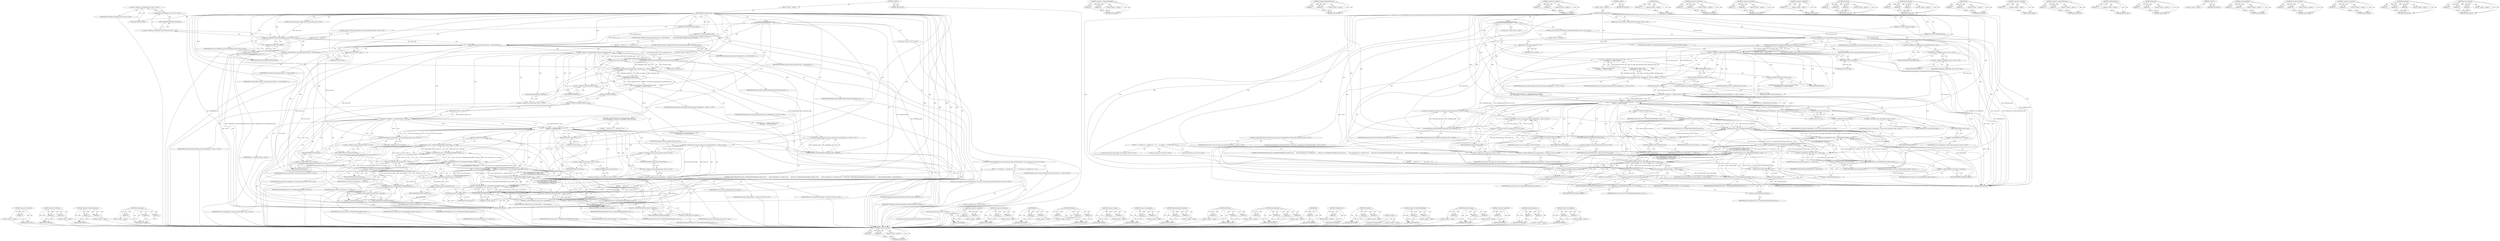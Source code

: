 digraph "&lt;operator&gt;.notEquals" {
vulnerable_256 [label=<(METHOD,&lt;operator&gt;.equals)>];
vulnerable_257 [label=<(PARAM,p1)>];
vulnerable_258 [label=<(PARAM,p2)>];
vulnerable_259 [label=<(BLOCK,&lt;empty&gt;,&lt;empty&gt;)>];
vulnerable_260 [label=<(METHOD_RETURN,ANY)>];
vulnerable_236 [label=<(METHOD,&lt;operator&gt;.arithmeticShiftRight)>];
vulnerable_237 [label=<(PARAM,p1)>];
vulnerable_238 [label=<(PARAM,p2)>];
vulnerable_239 [label=<(BLOCK,&lt;empty&gt;,&lt;empty&gt;)>];
vulnerable_240 [label=<(METHOD_RETURN,ANY)>];
vulnerable_185 [label=<(METHOD,CanRequestObjectPermission)>];
vulnerable_186 [label=<(PARAM,p1)>];
vulnerable_187 [label=<(PARAM,p2)>];
vulnerable_188 [label=<(BLOCK,&lt;empty&gt;,&lt;empty&gt;)>];
vulnerable_189 [label=<(METHOD_RETURN,ANY)>];
vulnerable_211 [label=<(METHOD,&lt;operator&gt;.notEquals)>];
vulnerable_212 [label=<(PARAM,p1)>];
vulnerable_213 [label=<(PARAM,p2)>];
vulnerable_214 [label=<(BLOCK,&lt;empty&gt;,&lt;empty&gt;)>];
vulnerable_215 [label=<(METHOD_RETURN,ANY)>];
vulnerable_6 [label=<(METHOD,&lt;global&gt;)<SUB>1</SUB>>];
vulnerable_7 [label=<(BLOCK,&lt;empty&gt;,&lt;empty&gt;)<SUB>1</SUB>>];
vulnerable_8 [label=<(METHOD,HasDevicePermission)<SUB>1</SUB>>];
vulnerable_9 [label=<(PARAM,const GURL&amp; requesting_origin)<SUB>2</SUB>>];
vulnerable_10 [label=<(PARAM,const GURL&amp; embedding_origin)<SUB>3</SUB>>];
vulnerable_11 [label="<(PARAM,const device::mojom::UsbDeviceInfo&amp; device_info)<SUB>4</SUB>>"];
vulnerable_12 [label="<(BLOCK,{
   if (UsbBlocklist::Get().IsExcluded(device_...,{
   if (UsbBlocklist::Get().IsExcluded(device_...)<SUB>4</SUB>>"];
vulnerable_13 [label="<(CONTROL_STRUCTURE,IF,if (UsbBlocklist::Get().IsExcluded(device_info)))<SUB>5</SUB>>"];
vulnerable_14 [label="<(IsExcluded,UsbBlocklist::Get().IsExcluded(device_info))<SUB>5</SUB>>"];
vulnerable_15 [label="<(&lt;operator&gt;.fieldAccess,UsbBlocklist::Get().IsExcluded)<SUB>5</SUB>>"];
vulnerable_16 [label="<(UsbBlocklist.Get,UsbBlocklist::Get())<SUB>5</SUB>>"];
vulnerable_17 [label="<(&lt;operator&gt;.fieldAccess,UsbBlocklist::Get)<SUB>5</SUB>>"];
vulnerable_18 [label="<(IDENTIFIER,UsbBlocklist,UsbBlocklist::Get())<SUB>5</SUB>>"];
vulnerable_19 [label=<(FIELD_IDENTIFIER,Get,Get)<SUB>5</SUB>>];
vulnerable_20 [label=<(FIELD_IDENTIFIER,IsExcluded,IsExcluded)<SUB>5</SUB>>];
vulnerable_21 [label="<(IDENTIFIER,device_info,UsbBlocklist::Get().IsExcluded(device_info))<SUB>5</SUB>>"];
vulnerable_22 [label=<(BLOCK,&lt;empty&gt;,&lt;empty&gt;)<SUB>6</SUB>>];
vulnerable_23 [label=<(RETURN,return false;,return false;)<SUB>6</SUB>>];
vulnerable_24 [label=<(LITERAL,false,return false;)<SUB>6</SUB>>];
vulnerable_25 [label=<(CONTROL_STRUCTURE,IF,if (!CanRequestObjectPermission(requesting_origin, embedding_origin)))<SUB>8</SUB>>];
vulnerable_26 [label=<(&lt;operator&gt;.logicalNot,!CanRequestObjectPermission(requesting_origin, ...)<SUB>8</SUB>>];
vulnerable_27 [label=<(CanRequestObjectPermission,CanRequestObjectPermission(requesting_origin, e...)<SUB>8</SUB>>];
vulnerable_28 [label=<(IDENTIFIER,requesting_origin,CanRequestObjectPermission(requesting_origin, e...)<SUB>8</SUB>>];
vulnerable_29 [label=<(IDENTIFIER,embedding_origin,CanRequestObjectPermission(requesting_origin, e...)<SUB>8</SUB>>];
vulnerable_30 [label=<(BLOCK,&lt;empty&gt;,&lt;empty&gt;)<SUB>9</SUB>>];
vulnerable_31 [label=<(RETURN,return false;,return false;)<SUB>9</SUB>>];
vulnerable_32 [label=<(LITERAL,false,return false;)<SUB>9</SUB>>];
vulnerable_33 [label="<(LOCAL,auto it: auto)<SUB>11</SUB>>"];
vulnerable_34 [label="<(&lt;operator&gt;.assignment,it = ephemeral_devices_.find(
      std::make_p...)<SUB>11</SUB>>"];
vulnerable_35 [label="<(IDENTIFIER,it,it = ephemeral_devices_.find(
      std::make_p...)<SUB>11</SUB>>"];
vulnerable_36 [label="<(find,ephemeral_devices_.find(
      std::make_pair(r...)<SUB>11</SUB>>"];
vulnerable_37 [label=<(&lt;operator&gt;.fieldAccess,ephemeral_devices_.find)<SUB>11</SUB>>];
vulnerable_38 [label="<(IDENTIFIER,ephemeral_devices_,ephemeral_devices_.find(
      std::make_pair(r...)<SUB>11</SUB>>"];
vulnerable_39 [label=<(FIELD_IDENTIFIER,find,find)<SUB>11</SUB>>];
vulnerable_40 [label="<(std.make_pair,std::make_pair(requesting_origin, embedding_ori...)<SUB>12</SUB>>"];
vulnerable_41 [label="<(&lt;operator&gt;.fieldAccess,std::make_pair)<SUB>12</SUB>>"];
vulnerable_42 [label="<(IDENTIFIER,std,std::make_pair(requesting_origin, embedding_ori...)<SUB>12</SUB>>"];
vulnerable_43 [label=<(FIELD_IDENTIFIER,make_pair,make_pair)<SUB>12</SUB>>];
vulnerable_44 [label="<(IDENTIFIER,requesting_origin,std::make_pair(requesting_origin, embedding_ori...)<SUB>12</SUB>>"];
vulnerable_45 [label="<(IDENTIFIER,embedding_origin,std::make_pair(requesting_origin, embedding_ori...)<SUB>12</SUB>>"];
vulnerable_46 [label="<(CONTROL_STRUCTURE,IF,if (it != ephemeral_devices_.end() &amp;&amp;
      base::ContainsKey(it-&gt;second, device_info.guid)))<SUB>13</SUB>>"];
vulnerable_47 [label="<(&lt;operator&gt;.logicalAnd,it != ephemeral_devices_.end() &amp;&amp;
      base::C...)<SUB>13</SUB>>"];
vulnerable_48 [label=<(&lt;operator&gt;.notEquals,it != ephemeral_devices_.end())<SUB>13</SUB>>];
vulnerable_49 [label=<(IDENTIFIER,it,it != ephemeral_devices_.end())<SUB>13</SUB>>];
vulnerable_50 [label=<(end,ephemeral_devices_.end())<SUB>13</SUB>>];
vulnerable_51 [label=<(&lt;operator&gt;.fieldAccess,ephemeral_devices_.end)<SUB>13</SUB>>];
vulnerable_52 [label=<(IDENTIFIER,ephemeral_devices_,ephemeral_devices_.end())<SUB>13</SUB>>];
vulnerable_53 [label=<(FIELD_IDENTIFIER,end,end)<SUB>13</SUB>>];
vulnerable_54 [label="<(base.ContainsKey,base::ContainsKey(it-&gt;second, device_info.guid))<SUB>14</SUB>>"];
vulnerable_55 [label="<(&lt;operator&gt;.fieldAccess,base::ContainsKey)<SUB>14</SUB>>"];
vulnerable_56 [label="<(IDENTIFIER,base,base::ContainsKey(it-&gt;second, device_info.guid))<SUB>14</SUB>>"];
vulnerable_57 [label=<(FIELD_IDENTIFIER,ContainsKey,ContainsKey)<SUB>14</SUB>>];
vulnerable_58 [label=<(&lt;operator&gt;.indirectFieldAccess,it-&gt;second)<SUB>14</SUB>>];
vulnerable_59 [label="<(IDENTIFIER,it,base::ContainsKey(it-&gt;second, device_info.guid))<SUB>14</SUB>>"];
vulnerable_60 [label=<(FIELD_IDENTIFIER,second,second)<SUB>14</SUB>>];
vulnerable_61 [label=<(&lt;operator&gt;.fieldAccess,device_info.guid)<SUB>14</SUB>>];
vulnerable_62 [label="<(IDENTIFIER,device_info,base::ContainsKey(it-&gt;second, device_info.guid))<SUB>14</SUB>>"];
vulnerable_63 [label=<(FIELD_IDENTIFIER,guid,guid)<SUB>14</SUB>>];
vulnerable_64 [label=<(BLOCK,{
    return true;
  },{
    return true;
  })<SUB>14</SUB>>];
vulnerable_65 [label=<(RETURN,return true;,return true;)<SUB>15</SUB>>];
vulnerable_66 [label=<(LITERAL,true,return true;)<SUB>15</SUB>>];
vulnerable_67 [label="<(&lt;operator&gt;.assignment,std::vector&lt;std::unique_ptr&lt;base::DictionaryVal...)<SUB>18</SUB>>"];
vulnerable_68 [label="<(&lt;operator&gt;.lessThan,std::vector&lt;std::unique_ptr&lt;base::DictionaryVal...)<SUB>18</SUB>>"];
vulnerable_69 [label="<(&lt;operator&gt;.lessThan,std::vector&lt;std::unique_ptr)<SUB>18</SUB>>"];
vulnerable_70 [label="<(&lt;operator&gt;.fieldAccess,std::vector)<SUB>18</SUB>>"];
vulnerable_71 [label="<(IDENTIFIER,std,std::vector&lt;std::unique_ptr)<SUB>18</SUB>>"];
vulnerable_72 [label=<(FIELD_IDENTIFIER,vector,vector)<SUB>18</SUB>>];
vulnerable_73 [label="<(&lt;operator&gt;.fieldAccess,std::unique_ptr)<SUB>18</SUB>>"];
vulnerable_74 [label="<(IDENTIFIER,std,std::vector&lt;std::unique_ptr)<SUB>18</SUB>>"];
vulnerable_75 [label=<(FIELD_IDENTIFIER,unique_ptr,unique_ptr)<SUB>18</SUB>>];
vulnerable_76 [label="<(&lt;operator&gt;.arithmeticShiftRight,base::DictionaryValue&gt;&gt; device_list)<SUB>18</SUB>>"];
vulnerable_77 [label="<(&lt;operator&gt;.fieldAccess,base::DictionaryValue)<SUB>18</SUB>>"];
vulnerable_78 [label="<(IDENTIFIER,base,base::DictionaryValue&gt;&gt; device_list)<SUB>18</SUB>>"];
vulnerable_79 [label=<(FIELD_IDENTIFIER,DictionaryValue,DictionaryValue)<SUB>18</SUB>>];
vulnerable_80 [label="<(IDENTIFIER,device_list,base::DictionaryValue&gt;&gt; device_list)<SUB>18</SUB>>"];
vulnerable_81 [label=<(GetGrantedObjects,GetGrantedObjects(requesting_origin, embedding_...)<SUB>19</SUB>>];
vulnerable_82 [label=<(IDENTIFIER,requesting_origin,GetGrantedObjects(requesting_origin, embedding_...)<SUB>19</SUB>>];
vulnerable_83 [label=<(IDENTIFIER,embedding_origin,GetGrantedObjects(requesting_origin, embedding_...)<SUB>19</SUB>>];
vulnerable_84 [label="<(CONTROL_STRUCTURE,FOR,for (const std::unique_ptr&lt;base::DictionaryValue&gt;&amp; device_dict:device_list))<SUB>20</SUB>>"];
vulnerable_85 [label="<(IDENTIFIER,device_list,for (const std::unique_ptr&lt;base::DictionaryValu...)<SUB>21</SUB>>"];
vulnerable_86 [label="<(LOCAL,const std.unique_ptr&lt;base.DictionaryValue&gt; device_dict: std.unique_ptr&lt;base.DictionaryValue&gt;)<SUB>20</SUB>>"];
vulnerable_87 [label=<(BLOCK,{
    int vendor_id;
    int product_id;
    ba...,{
    int vendor_id;
    int product_id;
    ba...)<SUB>21</SUB>>];
vulnerable_88 [label="<(LOCAL,int vendor_id: int)<SUB>22</SUB>>"];
vulnerable_89 [label="<(LOCAL,int product_id: int)<SUB>23</SUB>>"];
vulnerable_90 [label="<(LOCAL,base.string16 serial_number: base.string16)<SUB>24</SUB>>"];
vulnerable_91 [label=<(CONTROL_STRUCTURE,IF,if (device_dict-&gt;GetInteger(kVendorIdKey, &amp;vendor_id) &amp;&amp;
        device_info.vendor_id == vendor_id &amp;&amp;
        device_dict-&gt;GetInteger(kProductIdKey, &amp;product_id) &amp;&amp;
        device_info.product_id == product_id &amp;&amp;
        device_dict-&gt;GetString(kSerialNumberKey, &amp;serial_number) &amp;&amp;
        device_info.serial_number == serial_number))<SUB>25</SUB>>];
vulnerable_92 [label=<(&lt;operator&gt;.logicalAnd,device_dict-&gt;GetInteger(kVendorIdKey, &amp;vendor_i...)<SUB>25</SUB>>];
vulnerable_93 [label=<(&lt;operator&gt;.logicalAnd,device_dict-&gt;GetInteger(kVendorIdKey, &amp;vendor_i...)<SUB>25</SUB>>];
vulnerable_94 [label=<(&lt;operator&gt;.logicalAnd,device_dict-&gt;GetInteger(kVendorIdKey, &amp;vendor_i...)<SUB>25</SUB>>];
vulnerable_95 [label=<(&lt;operator&gt;.logicalAnd,device_dict-&gt;GetInteger(kVendorIdKey, &amp;vendor_i...)<SUB>25</SUB>>];
vulnerable_96 [label=<(&lt;operator&gt;.logicalAnd,device_dict-&gt;GetInteger(kVendorIdKey, &amp;vendor_i...)<SUB>25</SUB>>];
vulnerable_97 [label=<(GetInteger,device_dict-&gt;GetInteger(kVendorIdKey, &amp;vendor_id))<SUB>25</SUB>>];
vulnerable_98 [label=<(&lt;operator&gt;.indirectFieldAccess,device_dict-&gt;GetInteger)<SUB>25</SUB>>];
vulnerable_99 [label=<(IDENTIFIER,device_dict,device_dict-&gt;GetInteger(kVendorIdKey, &amp;vendor_id))<SUB>25</SUB>>];
vulnerable_100 [label=<(FIELD_IDENTIFIER,GetInteger,GetInteger)<SUB>25</SUB>>];
vulnerable_101 [label=<(IDENTIFIER,kVendorIdKey,device_dict-&gt;GetInteger(kVendorIdKey, &amp;vendor_id))<SUB>25</SUB>>];
vulnerable_102 [label=<(&lt;operator&gt;.addressOf,&amp;vendor_id)<SUB>25</SUB>>];
vulnerable_103 [label=<(IDENTIFIER,vendor_id,device_dict-&gt;GetInteger(kVendorIdKey, &amp;vendor_id))<SUB>25</SUB>>];
vulnerable_104 [label=<(&lt;operator&gt;.equals,device_info.vendor_id == vendor_id)<SUB>26</SUB>>];
vulnerable_105 [label=<(&lt;operator&gt;.fieldAccess,device_info.vendor_id)<SUB>26</SUB>>];
vulnerable_106 [label=<(IDENTIFIER,device_info,device_info.vendor_id == vendor_id)<SUB>26</SUB>>];
vulnerable_107 [label=<(FIELD_IDENTIFIER,vendor_id,vendor_id)<SUB>26</SUB>>];
vulnerable_108 [label=<(IDENTIFIER,vendor_id,device_info.vendor_id == vendor_id)<SUB>26</SUB>>];
vulnerable_109 [label=<(GetInteger,device_dict-&gt;GetInteger(kProductIdKey, &amp;product...)<SUB>27</SUB>>];
vulnerable_110 [label=<(&lt;operator&gt;.indirectFieldAccess,device_dict-&gt;GetInteger)<SUB>27</SUB>>];
vulnerable_111 [label=<(IDENTIFIER,device_dict,device_dict-&gt;GetInteger(kProductIdKey, &amp;product...)<SUB>27</SUB>>];
vulnerable_112 [label=<(FIELD_IDENTIFIER,GetInteger,GetInteger)<SUB>27</SUB>>];
vulnerable_113 [label=<(IDENTIFIER,kProductIdKey,device_dict-&gt;GetInteger(kProductIdKey, &amp;product...)<SUB>27</SUB>>];
vulnerable_114 [label=<(&lt;operator&gt;.addressOf,&amp;product_id)<SUB>27</SUB>>];
vulnerable_115 [label=<(IDENTIFIER,product_id,device_dict-&gt;GetInteger(kProductIdKey, &amp;product...)<SUB>27</SUB>>];
vulnerable_116 [label=<(&lt;operator&gt;.equals,device_info.product_id == product_id)<SUB>28</SUB>>];
vulnerable_117 [label=<(&lt;operator&gt;.fieldAccess,device_info.product_id)<SUB>28</SUB>>];
vulnerable_118 [label=<(IDENTIFIER,device_info,device_info.product_id == product_id)<SUB>28</SUB>>];
vulnerable_119 [label=<(FIELD_IDENTIFIER,product_id,product_id)<SUB>28</SUB>>];
vulnerable_120 [label=<(IDENTIFIER,product_id,device_info.product_id == product_id)<SUB>28</SUB>>];
vulnerable_121 [label=<(GetString,device_dict-&gt;GetString(kSerialNumberKey, &amp;seria...)<SUB>29</SUB>>];
vulnerable_122 [label=<(&lt;operator&gt;.indirectFieldAccess,device_dict-&gt;GetString)<SUB>29</SUB>>];
vulnerable_123 [label=<(IDENTIFIER,device_dict,device_dict-&gt;GetString(kSerialNumberKey, &amp;seria...)<SUB>29</SUB>>];
vulnerable_124 [label=<(FIELD_IDENTIFIER,GetString,GetString)<SUB>29</SUB>>];
vulnerable_125 [label=<(IDENTIFIER,kSerialNumberKey,device_dict-&gt;GetString(kSerialNumberKey, &amp;seria...)<SUB>29</SUB>>];
vulnerable_126 [label=<(&lt;operator&gt;.addressOf,&amp;serial_number)<SUB>29</SUB>>];
vulnerable_127 [label=<(IDENTIFIER,serial_number,device_dict-&gt;GetString(kSerialNumberKey, &amp;seria...)<SUB>29</SUB>>];
vulnerable_128 [label=<(&lt;operator&gt;.equals,device_info.serial_number == serial_number)<SUB>30</SUB>>];
vulnerable_129 [label=<(&lt;operator&gt;.fieldAccess,device_info.serial_number)<SUB>30</SUB>>];
vulnerable_130 [label=<(IDENTIFIER,device_info,device_info.serial_number == serial_number)<SUB>30</SUB>>];
vulnerable_131 [label=<(FIELD_IDENTIFIER,serial_number,serial_number)<SUB>30</SUB>>];
vulnerable_132 [label=<(IDENTIFIER,serial_number,device_info.serial_number == serial_number)<SUB>30</SUB>>];
vulnerable_133 [label=<(BLOCK,{
      return true;
    },{
      return true;
    })<SUB>30</SUB>>];
vulnerable_134 [label=<(RETURN,return true;,return true;)<SUB>31</SUB>>];
vulnerable_135 [label=<(LITERAL,true,return true;)<SUB>31</SUB>>];
vulnerable_136 [label=<(RETURN,return false;,return false;)<SUB>35</SUB>>];
vulnerable_137 [label=<(LITERAL,false,return false;)<SUB>35</SUB>>];
vulnerable_138 [label=<(METHOD_RETURN,bool)<SUB>1</SUB>>];
vulnerable_140 [label=<(METHOD_RETURN,ANY)<SUB>1</SUB>>];
vulnerable_216 [label=<(METHOD,end)>];
vulnerable_217 [label=<(PARAM,p1)>];
vulnerable_218 [label=<(BLOCK,&lt;empty&gt;,&lt;empty&gt;)>];
vulnerable_219 [label=<(METHOD_RETURN,ANY)>];
vulnerable_172 [label=<(METHOD,&lt;operator&gt;.fieldAccess)>];
vulnerable_173 [label=<(PARAM,p1)>];
vulnerable_174 [label=<(PARAM,p2)>];
vulnerable_175 [label=<(BLOCK,&lt;empty&gt;,&lt;empty&gt;)>];
vulnerable_176 [label=<(METHOD_RETURN,ANY)>];
vulnerable_206 [label=<(METHOD,&lt;operator&gt;.logicalAnd)>];
vulnerable_207 [label=<(PARAM,p1)>];
vulnerable_208 [label=<(PARAM,p2)>];
vulnerable_209 [label=<(BLOCK,&lt;empty&gt;,&lt;empty&gt;)>];
vulnerable_210 [label=<(METHOD_RETURN,ANY)>];
vulnerable_252 [label=<(METHOD,&lt;operator&gt;.addressOf)>];
vulnerable_253 [label=<(PARAM,p1)>];
vulnerable_254 [label=<(BLOCK,&lt;empty&gt;,&lt;empty&gt;)>];
vulnerable_255 [label=<(METHOD_RETURN,ANY)>];
vulnerable_261 [label=<(METHOD,GetString)>];
vulnerable_262 [label=<(PARAM,p1)>];
vulnerable_263 [label=<(PARAM,p2)>];
vulnerable_264 [label=<(PARAM,p3)>];
vulnerable_265 [label=<(BLOCK,&lt;empty&gt;,&lt;empty&gt;)>];
vulnerable_266 [label=<(METHOD_RETURN,ANY)>];
vulnerable_200 [label=<(METHOD,std.make_pair)>];
vulnerable_201 [label=<(PARAM,p1)>];
vulnerable_202 [label=<(PARAM,p2)>];
vulnerable_203 [label=<(PARAM,p3)>];
vulnerable_204 [label=<(BLOCK,&lt;empty&gt;,&lt;empty&gt;)>];
vulnerable_205 [label=<(METHOD_RETURN,ANY)>];
vulnerable_195 [label=<(METHOD,find)>];
vulnerable_196 [label=<(PARAM,p1)>];
vulnerable_197 [label=<(PARAM,p2)>];
vulnerable_198 [label=<(BLOCK,&lt;empty&gt;,&lt;empty&gt;)>];
vulnerable_199 [label=<(METHOD_RETURN,ANY)>];
vulnerable_181 [label=<(METHOD,&lt;operator&gt;.logicalNot)>];
vulnerable_182 [label=<(PARAM,p1)>];
vulnerable_183 [label=<(BLOCK,&lt;empty&gt;,&lt;empty&gt;)>];
vulnerable_184 [label=<(METHOD_RETURN,ANY)>];
vulnerable_226 [label=<(METHOD,&lt;operator&gt;.indirectFieldAccess)>];
vulnerable_227 [label=<(PARAM,p1)>];
vulnerable_228 [label=<(PARAM,p2)>];
vulnerable_229 [label=<(BLOCK,&lt;empty&gt;,&lt;empty&gt;)>];
vulnerable_230 [label=<(METHOD_RETURN,ANY)>];
vulnerable_177 [label=<(METHOD,UsbBlocklist.Get)>];
vulnerable_178 [label=<(PARAM,p1)>];
vulnerable_179 [label=<(BLOCK,&lt;empty&gt;,&lt;empty&gt;)>];
vulnerable_180 [label=<(METHOD_RETURN,ANY)>];
vulnerable_167 [label=<(METHOD,IsExcluded)>];
vulnerable_168 [label=<(PARAM,p1)>];
vulnerable_169 [label=<(PARAM,p2)>];
vulnerable_170 [label=<(BLOCK,&lt;empty&gt;,&lt;empty&gt;)>];
vulnerable_171 [label=<(METHOD_RETURN,ANY)>];
vulnerable_161 [label=<(METHOD,&lt;global&gt;)<SUB>1</SUB>>];
vulnerable_162 [label=<(BLOCK,&lt;empty&gt;,&lt;empty&gt;)>];
vulnerable_163 [label=<(METHOD_RETURN,ANY)>];
vulnerable_241 [label=<(METHOD,GetGrantedObjects)>];
vulnerable_242 [label=<(PARAM,p1)>];
vulnerable_243 [label=<(PARAM,p2)>];
vulnerable_244 [label=<(BLOCK,&lt;empty&gt;,&lt;empty&gt;)>];
vulnerable_245 [label=<(METHOD_RETURN,ANY)>];
vulnerable_231 [label=<(METHOD,&lt;operator&gt;.lessThan)>];
vulnerable_232 [label=<(PARAM,p1)>];
vulnerable_233 [label=<(PARAM,p2)>];
vulnerable_234 [label=<(BLOCK,&lt;empty&gt;,&lt;empty&gt;)>];
vulnerable_235 [label=<(METHOD_RETURN,ANY)>];
vulnerable_190 [label=<(METHOD,&lt;operator&gt;.assignment)>];
vulnerable_191 [label=<(PARAM,p1)>];
vulnerable_192 [label=<(PARAM,p2)>];
vulnerable_193 [label=<(BLOCK,&lt;empty&gt;,&lt;empty&gt;)>];
vulnerable_194 [label=<(METHOD_RETURN,ANY)>];
vulnerable_246 [label=<(METHOD,GetInteger)>];
vulnerable_247 [label=<(PARAM,p1)>];
vulnerable_248 [label=<(PARAM,p2)>];
vulnerable_249 [label=<(PARAM,p3)>];
vulnerable_250 [label=<(BLOCK,&lt;empty&gt;,&lt;empty&gt;)>];
vulnerable_251 [label=<(METHOD_RETURN,ANY)>];
vulnerable_220 [label=<(METHOD,base.ContainsKey)>];
vulnerable_221 [label=<(PARAM,p1)>];
vulnerable_222 [label=<(PARAM,p2)>];
vulnerable_223 [label=<(PARAM,p3)>];
vulnerable_224 [label=<(BLOCK,&lt;empty&gt;,&lt;empty&gt;)>];
vulnerable_225 [label=<(METHOD_RETURN,ANY)>];
fixed_270 [label=<(METHOD,&lt;operator&gt;.addressOf)>];
fixed_271 [label=<(PARAM,p1)>];
fixed_272 [label=<(BLOCK,&lt;empty&gt;,&lt;empty&gt;)>];
fixed_273 [label=<(METHOD_RETURN,ANY)>];
fixed_249 [label=<(METHOD,&lt;operator&gt;.lessThan)>];
fixed_250 [label=<(PARAM,p1)>];
fixed_251 [label=<(PARAM,p2)>];
fixed_252 [label=<(BLOCK,&lt;empty&gt;,&lt;empty&gt;)>];
fixed_253 [label=<(METHOD_RETURN,ANY)>];
fixed_199 [label=<(METHOD,&lt;operator&gt;.indirectFieldAccess)>];
fixed_200 [label=<(PARAM,p1)>];
fixed_201 [label=<(PARAM,p2)>];
fixed_202 [label=<(BLOCK,&lt;empty&gt;,&lt;empty&gt;)>];
fixed_203 [label=<(METHOD_RETURN,ANY)>];
fixed_223 [label=<(METHOD,std.make_pair)>];
fixed_224 [label=<(PARAM,p1)>];
fixed_225 [label=<(PARAM,p2)>];
fixed_226 [label=<(PARAM,p3)>];
fixed_227 [label=<(BLOCK,&lt;empty&gt;,&lt;empty&gt;)>];
fixed_228 [label=<(METHOD_RETURN,ANY)>];
fixed_6 [label=<(METHOD,&lt;global&gt;)<SUB>1</SUB>>];
fixed_7 [label=<(BLOCK,&lt;empty&gt;,&lt;empty&gt;)<SUB>1</SUB>>];
fixed_8 [label=<(METHOD,HasDevicePermission)<SUB>1</SUB>>];
fixed_9 [label=<(PARAM,const GURL&amp; requesting_origin)<SUB>2</SUB>>];
fixed_10 [label=<(PARAM,const GURL&amp; embedding_origin)<SUB>3</SUB>>];
fixed_11 [label="<(PARAM,const device::mojom::UsbDeviceInfo&amp; device_info)<SUB>4</SUB>>"];
fixed_12 [label="<(BLOCK,{
   if (UsbBlocklist::Get().IsExcluded(device_...,{
   if (UsbBlocklist::Get().IsExcluded(device_...)<SUB>4</SUB>>"];
fixed_13 [label="<(CONTROL_STRUCTURE,IF,if (UsbBlocklist::Get().IsExcluded(device_info)))<SUB>5</SUB>>"];
fixed_14 [label="<(IsExcluded,UsbBlocklist::Get().IsExcluded(device_info))<SUB>5</SUB>>"];
fixed_15 [label="<(&lt;operator&gt;.fieldAccess,UsbBlocklist::Get().IsExcluded)<SUB>5</SUB>>"];
fixed_16 [label="<(UsbBlocklist.Get,UsbBlocklist::Get())<SUB>5</SUB>>"];
fixed_17 [label="<(&lt;operator&gt;.fieldAccess,UsbBlocklist::Get)<SUB>5</SUB>>"];
fixed_18 [label="<(IDENTIFIER,UsbBlocklist,UsbBlocklist::Get())<SUB>5</SUB>>"];
fixed_19 [label=<(FIELD_IDENTIFIER,Get,Get)<SUB>5</SUB>>];
fixed_20 [label=<(FIELD_IDENTIFIER,IsExcluded,IsExcluded)<SUB>5</SUB>>];
fixed_21 [label="<(IDENTIFIER,device_info,UsbBlocklist::Get().IsExcluded(device_info))<SUB>5</SUB>>"];
fixed_22 [label=<(BLOCK,&lt;empty&gt;,&lt;empty&gt;)<SUB>6</SUB>>];
fixed_23 [label=<(RETURN,return false;,return false;)<SUB>6</SUB>>];
fixed_24 [label=<(LITERAL,false,return false;)<SUB>6</SUB>>];
fixed_25 [label=<(CONTROL_STRUCTURE,IF,if (usb_policy_allowed_devices_-&gt;IsDeviceAllowed(
          requesting_origin, embedding_origin, device_info)))<SUB>8</SUB>>];
fixed_26 [label=<(IsDeviceAllowed,usb_policy_allowed_devices_-&gt;IsDeviceAllowed(
 ...)<SUB>8</SUB>>];
fixed_27 [label=<(&lt;operator&gt;.indirectFieldAccess,usb_policy_allowed_devices_-&gt;IsDeviceAllowed)<SUB>8</SUB>>];
fixed_28 [label=<(IDENTIFIER,usb_policy_allowed_devices_,usb_policy_allowed_devices_-&gt;IsDeviceAllowed(
 ...)<SUB>8</SUB>>];
fixed_29 [label=<(FIELD_IDENTIFIER,IsDeviceAllowed,IsDeviceAllowed)<SUB>8</SUB>>];
fixed_30 [label=<(IDENTIFIER,requesting_origin,usb_policy_allowed_devices_-&gt;IsDeviceAllowed(
 ...)<SUB>9</SUB>>];
fixed_31 [label=<(IDENTIFIER,embedding_origin,usb_policy_allowed_devices_-&gt;IsDeviceAllowed(
 ...)<SUB>9</SUB>>];
fixed_32 [label=<(IDENTIFIER,device_info,usb_policy_allowed_devices_-&gt;IsDeviceAllowed(
 ...)<SUB>9</SUB>>];
fixed_33 [label=<(BLOCK,{
    return true;
  },{
    return true;
  })<SUB>9</SUB>>];
fixed_34 [label=<(RETURN,return true;,return true;)<SUB>10</SUB>>];
fixed_35 [label=<(LITERAL,true,return true;)<SUB>10</SUB>>];
fixed_36 [label=<(CONTROL_STRUCTURE,IF,if (!CanRequestObjectPermission(requesting_origin, embedding_origin)))<SUB>13</SUB>>];
fixed_37 [label=<(&lt;operator&gt;.logicalNot,!CanRequestObjectPermission(requesting_origin, ...)<SUB>13</SUB>>];
fixed_38 [label=<(CanRequestObjectPermission,CanRequestObjectPermission(requesting_origin, e...)<SUB>13</SUB>>];
fixed_39 [label=<(IDENTIFIER,requesting_origin,CanRequestObjectPermission(requesting_origin, e...)<SUB>13</SUB>>];
fixed_40 [label=<(IDENTIFIER,embedding_origin,CanRequestObjectPermission(requesting_origin, e...)<SUB>13</SUB>>];
fixed_41 [label=<(BLOCK,&lt;empty&gt;,&lt;empty&gt;)<SUB>14</SUB>>];
fixed_42 [label=<(RETURN,return false;,return false;)<SUB>14</SUB>>];
fixed_43 [label=<(LITERAL,false,return false;)<SUB>14</SUB>>];
fixed_44 [label="<(LOCAL,auto it: auto)<SUB>16</SUB>>"];
fixed_45 [label="<(&lt;operator&gt;.assignment,it = ephemeral_devices_.find(
      std::make_p...)<SUB>16</SUB>>"];
fixed_46 [label="<(IDENTIFIER,it,it = ephemeral_devices_.find(
      std::make_p...)<SUB>16</SUB>>"];
fixed_47 [label="<(find,ephemeral_devices_.find(
      std::make_pair(r...)<SUB>16</SUB>>"];
fixed_48 [label=<(&lt;operator&gt;.fieldAccess,ephemeral_devices_.find)<SUB>16</SUB>>];
fixed_49 [label="<(IDENTIFIER,ephemeral_devices_,ephemeral_devices_.find(
      std::make_pair(r...)<SUB>16</SUB>>"];
fixed_50 [label=<(FIELD_IDENTIFIER,find,find)<SUB>16</SUB>>];
fixed_51 [label="<(std.make_pair,std::make_pair(requesting_origin, embedding_ori...)<SUB>17</SUB>>"];
fixed_52 [label="<(&lt;operator&gt;.fieldAccess,std::make_pair)<SUB>17</SUB>>"];
fixed_53 [label="<(IDENTIFIER,std,std::make_pair(requesting_origin, embedding_ori...)<SUB>17</SUB>>"];
fixed_54 [label=<(FIELD_IDENTIFIER,make_pair,make_pair)<SUB>17</SUB>>];
fixed_55 [label="<(IDENTIFIER,requesting_origin,std::make_pair(requesting_origin, embedding_ori...)<SUB>17</SUB>>"];
fixed_56 [label="<(IDENTIFIER,embedding_origin,std::make_pair(requesting_origin, embedding_ori...)<SUB>17</SUB>>"];
fixed_57 [label="<(CONTROL_STRUCTURE,IF,if (it != ephemeral_devices_.end() &amp;&amp;
      base::ContainsKey(it-&gt;second, device_info.guid)))<SUB>18</SUB>>"];
fixed_58 [label="<(&lt;operator&gt;.logicalAnd,it != ephemeral_devices_.end() &amp;&amp;
      base::C...)<SUB>18</SUB>>"];
fixed_59 [label=<(&lt;operator&gt;.notEquals,it != ephemeral_devices_.end())<SUB>18</SUB>>];
fixed_60 [label=<(IDENTIFIER,it,it != ephemeral_devices_.end())<SUB>18</SUB>>];
fixed_61 [label=<(end,ephemeral_devices_.end())<SUB>18</SUB>>];
fixed_62 [label=<(&lt;operator&gt;.fieldAccess,ephemeral_devices_.end)<SUB>18</SUB>>];
fixed_63 [label=<(IDENTIFIER,ephemeral_devices_,ephemeral_devices_.end())<SUB>18</SUB>>];
fixed_64 [label=<(FIELD_IDENTIFIER,end,end)<SUB>18</SUB>>];
fixed_65 [label="<(base.ContainsKey,base::ContainsKey(it-&gt;second, device_info.guid))<SUB>19</SUB>>"];
fixed_66 [label="<(&lt;operator&gt;.fieldAccess,base::ContainsKey)<SUB>19</SUB>>"];
fixed_67 [label="<(IDENTIFIER,base,base::ContainsKey(it-&gt;second, device_info.guid))<SUB>19</SUB>>"];
fixed_68 [label=<(FIELD_IDENTIFIER,ContainsKey,ContainsKey)<SUB>19</SUB>>];
fixed_69 [label=<(&lt;operator&gt;.indirectFieldAccess,it-&gt;second)<SUB>19</SUB>>];
fixed_70 [label="<(IDENTIFIER,it,base::ContainsKey(it-&gt;second, device_info.guid))<SUB>19</SUB>>"];
fixed_71 [label=<(FIELD_IDENTIFIER,second,second)<SUB>19</SUB>>];
fixed_72 [label=<(&lt;operator&gt;.fieldAccess,device_info.guid)<SUB>19</SUB>>];
fixed_73 [label="<(IDENTIFIER,device_info,base::ContainsKey(it-&gt;second, device_info.guid))<SUB>19</SUB>>"];
fixed_74 [label=<(FIELD_IDENTIFIER,guid,guid)<SUB>19</SUB>>];
fixed_75 [label=<(BLOCK,{
    return true;
  },{
    return true;
  })<SUB>19</SUB>>];
fixed_76 [label=<(RETURN,return true;,return true;)<SUB>20</SUB>>];
fixed_77 [label=<(LITERAL,true,return true;)<SUB>20</SUB>>];
fixed_78 [label="<(&lt;operator&gt;.assignment,std::vector&lt;std::unique_ptr&lt;base::DictionaryVal...)<SUB>23</SUB>>"];
fixed_79 [label="<(&lt;operator&gt;.lessThan,std::vector&lt;std::unique_ptr&lt;base::DictionaryVal...)<SUB>23</SUB>>"];
fixed_80 [label="<(&lt;operator&gt;.lessThan,std::vector&lt;std::unique_ptr)<SUB>23</SUB>>"];
fixed_81 [label="<(&lt;operator&gt;.fieldAccess,std::vector)<SUB>23</SUB>>"];
fixed_82 [label="<(IDENTIFIER,std,std::vector&lt;std::unique_ptr)<SUB>23</SUB>>"];
fixed_83 [label=<(FIELD_IDENTIFIER,vector,vector)<SUB>23</SUB>>];
fixed_84 [label="<(&lt;operator&gt;.fieldAccess,std::unique_ptr)<SUB>23</SUB>>"];
fixed_85 [label="<(IDENTIFIER,std,std::vector&lt;std::unique_ptr)<SUB>23</SUB>>"];
fixed_86 [label=<(FIELD_IDENTIFIER,unique_ptr,unique_ptr)<SUB>23</SUB>>];
fixed_87 [label="<(&lt;operator&gt;.arithmeticShiftRight,base::DictionaryValue&gt;&gt; device_list)<SUB>23</SUB>>"];
fixed_88 [label="<(&lt;operator&gt;.fieldAccess,base::DictionaryValue)<SUB>23</SUB>>"];
fixed_89 [label="<(IDENTIFIER,base,base::DictionaryValue&gt;&gt; device_list)<SUB>23</SUB>>"];
fixed_90 [label=<(FIELD_IDENTIFIER,DictionaryValue,DictionaryValue)<SUB>23</SUB>>];
fixed_91 [label="<(IDENTIFIER,device_list,base::DictionaryValue&gt;&gt; device_list)<SUB>23</SUB>>"];
fixed_92 [label=<(GetGrantedObjects,GetGrantedObjects(requesting_origin, embedding_...)<SUB>24</SUB>>];
fixed_93 [label=<(IDENTIFIER,requesting_origin,GetGrantedObjects(requesting_origin, embedding_...)<SUB>24</SUB>>];
fixed_94 [label=<(IDENTIFIER,embedding_origin,GetGrantedObjects(requesting_origin, embedding_...)<SUB>24</SUB>>];
fixed_95 [label="<(CONTROL_STRUCTURE,FOR,for (const std::unique_ptr&lt;base::DictionaryValue&gt;&amp; device_dict:device_list))<SUB>25</SUB>>"];
fixed_96 [label="<(IDENTIFIER,device_list,for (const std::unique_ptr&lt;base::DictionaryValu...)<SUB>26</SUB>>"];
fixed_97 [label="<(LOCAL,const std.unique_ptr&lt;base.DictionaryValue&gt; device_dict: std.unique_ptr&lt;base.DictionaryValue&gt;)<SUB>25</SUB>>"];
fixed_98 [label=<(BLOCK,{
    int vendor_id;
    int product_id;
    ba...,{
    int vendor_id;
    int product_id;
    ba...)<SUB>26</SUB>>];
fixed_99 [label="<(LOCAL,int vendor_id: int)<SUB>27</SUB>>"];
fixed_100 [label="<(LOCAL,int product_id: int)<SUB>28</SUB>>"];
fixed_101 [label="<(LOCAL,base.string16 serial_number: base.string16)<SUB>29</SUB>>"];
fixed_102 [label=<(CONTROL_STRUCTURE,IF,if (device_dict-&gt;GetInteger(kVendorIdKey, &amp;vendor_id) &amp;&amp;
        device_info.vendor_id == vendor_id &amp;&amp;
        device_dict-&gt;GetInteger(kProductIdKey, &amp;product_id) &amp;&amp;
        device_info.product_id == product_id &amp;&amp;
        device_dict-&gt;GetString(kSerialNumberKey, &amp;serial_number) &amp;&amp;
        device_info.serial_number == serial_number))<SUB>30</SUB>>];
fixed_103 [label=<(&lt;operator&gt;.logicalAnd,device_dict-&gt;GetInteger(kVendorIdKey, &amp;vendor_i...)<SUB>30</SUB>>];
fixed_104 [label=<(&lt;operator&gt;.logicalAnd,device_dict-&gt;GetInteger(kVendorIdKey, &amp;vendor_i...)<SUB>30</SUB>>];
fixed_105 [label=<(&lt;operator&gt;.logicalAnd,device_dict-&gt;GetInteger(kVendorIdKey, &amp;vendor_i...)<SUB>30</SUB>>];
fixed_106 [label=<(&lt;operator&gt;.logicalAnd,device_dict-&gt;GetInteger(kVendorIdKey, &amp;vendor_i...)<SUB>30</SUB>>];
fixed_107 [label=<(&lt;operator&gt;.logicalAnd,device_dict-&gt;GetInteger(kVendorIdKey, &amp;vendor_i...)<SUB>30</SUB>>];
fixed_108 [label=<(GetInteger,device_dict-&gt;GetInteger(kVendorIdKey, &amp;vendor_id))<SUB>30</SUB>>];
fixed_109 [label=<(&lt;operator&gt;.indirectFieldAccess,device_dict-&gt;GetInteger)<SUB>30</SUB>>];
fixed_110 [label=<(IDENTIFIER,device_dict,device_dict-&gt;GetInteger(kVendorIdKey, &amp;vendor_id))<SUB>30</SUB>>];
fixed_111 [label=<(FIELD_IDENTIFIER,GetInteger,GetInteger)<SUB>30</SUB>>];
fixed_112 [label=<(IDENTIFIER,kVendorIdKey,device_dict-&gt;GetInteger(kVendorIdKey, &amp;vendor_id))<SUB>30</SUB>>];
fixed_113 [label=<(&lt;operator&gt;.addressOf,&amp;vendor_id)<SUB>30</SUB>>];
fixed_114 [label=<(IDENTIFIER,vendor_id,device_dict-&gt;GetInteger(kVendorIdKey, &amp;vendor_id))<SUB>30</SUB>>];
fixed_115 [label=<(&lt;operator&gt;.equals,device_info.vendor_id == vendor_id)<SUB>31</SUB>>];
fixed_116 [label=<(&lt;operator&gt;.fieldAccess,device_info.vendor_id)<SUB>31</SUB>>];
fixed_117 [label=<(IDENTIFIER,device_info,device_info.vendor_id == vendor_id)<SUB>31</SUB>>];
fixed_118 [label=<(FIELD_IDENTIFIER,vendor_id,vendor_id)<SUB>31</SUB>>];
fixed_119 [label=<(IDENTIFIER,vendor_id,device_info.vendor_id == vendor_id)<SUB>31</SUB>>];
fixed_120 [label=<(GetInteger,device_dict-&gt;GetInteger(kProductIdKey, &amp;product...)<SUB>32</SUB>>];
fixed_121 [label=<(&lt;operator&gt;.indirectFieldAccess,device_dict-&gt;GetInteger)<SUB>32</SUB>>];
fixed_122 [label=<(IDENTIFIER,device_dict,device_dict-&gt;GetInteger(kProductIdKey, &amp;product...)<SUB>32</SUB>>];
fixed_123 [label=<(FIELD_IDENTIFIER,GetInteger,GetInteger)<SUB>32</SUB>>];
fixed_124 [label=<(IDENTIFIER,kProductIdKey,device_dict-&gt;GetInteger(kProductIdKey, &amp;product...)<SUB>32</SUB>>];
fixed_125 [label=<(&lt;operator&gt;.addressOf,&amp;product_id)<SUB>32</SUB>>];
fixed_126 [label=<(IDENTIFIER,product_id,device_dict-&gt;GetInteger(kProductIdKey, &amp;product...)<SUB>32</SUB>>];
fixed_127 [label=<(&lt;operator&gt;.equals,device_info.product_id == product_id)<SUB>33</SUB>>];
fixed_128 [label=<(&lt;operator&gt;.fieldAccess,device_info.product_id)<SUB>33</SUB>>];
fixed_129 [label=<(IDENTIFIER,device_info,device_info.product_id == product_id)<SUB>33</SUB>>];
fixed_130 [label=<(FIELD_IDENTIFIER,product_id,product_id)<SUB>33</SUB>>];
fixed_131 [label=<(IDENTIFIER,product_id,device_info.product_id == product_id)<SUB>33</SUB>>];
fixed_132 [label=<(GetString,device_dict-&gt;GetString(kSerialNumberKey, &amp;seria...)<SUB>34</SUB>>];
fixed_133 [label=<(&lt;operator&gt;.indirectFieldAccess,device_dict-&gt;GetString)<SUB>34</SUB>>];
fixed_134 [label=<(IDENTIFIER,device_dict,device_dict-&gt;GetString(kSerialNumberKey, &amp;seria...)<SUB>34</SUB>>];
fixed_135 [label=<(FIELD_IDENTIFIER,GetString,GetString)<SUB>34</SUB>>];
fixed_136 [label=<(IDENTIFIER,kSerialNumberKey,device_dict-&gt;GetString(kSerialNumberKey, &amp;seria...)<SUB>34</SUB>>];
fixed_137 [label=<(&lt;operator&gt;.addressOf,&amp;serial_number)<SUB>34</SUB>>];
fixed_138 [label=<(IDENTIFIER,serial_number,device_dict-&gt;GetString(kSerialNumberKey, &amp;seria...)<SUB>34</SUB>>];
fixed_139 [label=<(&lt;operator&gt;.equals,device_info.serial_number == serial_number)<SUB>35</SUB>>];
fixed_140 [label=<(&lt;operator&gt;.fieldAccess,device_info.serial_number)<SUB>35</SUB>>];
fixed_141 [label=<(IDENTIFIER,device_info,device_info.serial_number == serial_number)<SUB>35</SUB>>];
fixed_142 [label=<(FIELD_IDENTIFIER,serial_number,serial_number)<SUB>35</SUB>>];
fixed_143 [label=<(IDENTIFIER,serial_number,device_info.serial_number == serial_number)<SUB>35</SUB>>];
fixed_144 [label=<(BLOCK,{
      return true;
    },{
      return true;
    })<SUB>35</SUB>>];
fixed_145 [label=<(RETURN,return true;,return true;)<SUB>36</SUB>>];
fixed_146 [label=<(LITERAL,true,return true;)<SUB>36</SUB>>];
fixed_147 [label=<(RETURN,return false;,return false;)<SUB>40</SUB>>];
fixed_148 [label=<(LITERAL,false,return false;)<SUB>40</SUB>>];
fixed_149 [label=<(METHOD_RETURN,bool)<SUB>1</SUB>>];
fixed_151 [label=<(METHOD_RETURN,ANY)<SUB>1</SUB>>];
fixed_229 [label=<(METHOD,&lt;operator&gt;.logicalAnd)>];
fixed_230 [label=<(PARAM,p1)>];
fixed_231 [label=<(PARAM,p2)>];
fixed_232 [label=<(BLOCK,&lt;empty&gt;,&lt;empty&gt;)>];
fixed_233 [label=<(METHOD_RETURN,ANY)>];
fixed_183 [label=<(METHOD,&lt;operator&gt;.fieldAccess)>];
fixed_184 [label=<(PARAM,p1)>];
fixed_185 [label=<(PARAM,p2)>];
fixed_186 [label=<(BLOCK,&lt;empty&gt;,&lt;empty&gt;)>];
fixed_187 [label=<(METHOD_RETURN,ANY)>];
fixed_218 [label=<(METHOD,find)>];
fixed_219 [label=<(PARAM,p1)>];
fixed_220 [label=<(PARAM,p2)>];
fixed_221 [label=<(BLOCK,&lt;empty&gt;,&lt;empty&gt;)>];
fixed_222 [label=<(METHOD_RETURN,ANY)>];
fixed_264 [label=<(METHOD,GetInteger)>];
fixed_265 [label=<(PARAM,p1)>];
fixed_266 [label=<(PARAM,p2)>];
fixed_267 [label=<(PARAM,p3)>];
fixed_268 [label=<(BLOCK,&lt;empty&gt;,&lt;empty&gt;)>];
fixed_269 [label=<(METHOD_RETURN,ANY)>];
fixed_274 [label=<(METHOD,&lt;operator&gt;.equals)>];
fixed_275 [label=<(PARAM,p1)>];
fixed_276 [label=<(PARAM,p2)>];
fixed_277 [label=<(BLOCK,&lt;empty&gt;,&lt;empty&gt;)>];
fixed_278 [label=<(METHOD_RETURN,ANY)>];
fixed_213 [label=<(METHOD,&lt;operator&gt;.assignment)>];
fixed_214 [label=<(PARAM,p1)>];
fixed_215 [label=<(PARAM,p2)>];
fixed_216 [label=<(BLOCK,&lt;empty&gt;,&lt;empty&gt;)>];
fixed_217 [label=<(METHOD_RETURN,ANY)>];
fixed_208 [label=<(METHOD,CanRequestObjectPermission)>];
fixed_209 [label=<(PARAM,p1)>];
fixed_210 [label=<(PARAM,p2)>];
fixed_211 [label=<(BLOCK,&lt;empty&gt;,&lt;empty&gt;)>];
fixed_212 [label=<(METHOD_RETURN,ANY)>];
fixed_279 [label=<(METHOD,GetString)>];
fixed_280 [label=<(PARAM,p1)>];
fixed_281 [label=<(PARAM,p2)>];
fixed_282 [label=<(PARAM,p3)>];
fixed_283 [label=<(BLOCK,&lt;empty&gt;,&lt;empty&gt;)>];
fixed_284 [label=<(METHOD_RETURN,ANY)>];
fixed_192 [label=<(METHOD,IsDeviceAllowed)>];
fixed_193 [label=<(PARAM,p1)>];
fixed_194 [label=<(PARAM,p2)>];
fixed_195 [label=<(PARAM,p3)>];
fixed_196 [label=<(PARAM,p4)>];
fixed_197 [label=<(BLOCK,&lt;empty&gt;,&lt;empty&gt;)>];
fixed_198 [label=<(METHOD_RETURN,ANY)>];
fixed_239 [label=<(METHOD,end)>];
fixed_240 [label=<(PARAM,p1)>];
fixed_241 [label=<(BLOCK,&lt;empty&gt;,&lt;empty&gt;)>];
fixed_242 [label=<(METHOD_RETURN,ANY)>];
fixed_188 [label=<(METHOD,UsbBlocklist.Get)>];
fixed_189 [label=<(PARAM,p1)>];
fixed_190 [label=<(BLOCK,&lt;empty&gt;,&lt;empty&gt;)>];
fixed_191 [label=<(METHOD_RETURN,ANY)>];
fixed_178 [label=<(METHOD,IsExcluded)>];
fixed_179 [label=<(PARAM,p1)>];
fixed_180 [label=<(PARAM,p2)>];
fixed_181 [label=<(BLOCK,&lt;empty&gt;,&lt;empty&gt;)>];
fixed_182 [label=<(METHOD_RETURN,ANY)>];
fixed_172 [label=<(METHOD,&lt;global&gt;)<SUB>1</SUB>>];
fixed_173 [label=<(BLOCK,&lt;empty&gt;,&lt;empty&gt;)>];
fixed_174 [label=<(METHOD_RETURN,ANY)>];
fixed_254 [label=<(METHOD,&lt;operator&gt;.arithmeticShiftRight)>];
fixed_255 [label=<(PARAM,p1)>];
fixed_256 [label=<(PARAM,p2)>];
fixed_257 [label=<(BLOCK,&lt;empty&gt;,&lt;empty&gt;)>];
fixed_258 [label=<(METHOD_RETURN,ANY)>];
fixed_243 [label=<(METHOD,base.ContainsKey)>];
fixed_244 [label=<(PARAM,p1)>];
fixed_245 [label=<(PARAM,p2)>];
fixed_246 [label=<(PARAM,p3)>];
fixed_247 [label=<(BLOCK,&lt;empty&gt;,&lt;empty&gt;)>];
fixed_248 [label=<(METHOD_RETURN,ANY)>];
fixed_204 [label=<(METHOD,&lt;operator&gt;.logicalNot)>];
fixed_205 [label=<(PARAM,p1)>];
fixed_206 [label=<(BLOCK,&lt;empty&gt;,&lt;empty&gt;)>];
fixed_207 [label=<(METHOD_RETURN,ANY)>];
fixed_259 [label=<(METHOD,GetGrantedObjects)>];
fixed_260 [label=<(PARAM,p1)>];
fixed_261 [label=<(PARAM,p2)>];
fixed_262 [label=<(BLOCK,&lt;empty&gt;,&lt;empty&gt;)>];
fixed_263 [label=<(METHOD_RETURN,ANY)>];
fixed_234 [label=<(METHOD,&lt;operator&gt;.notEquals)>];
fixed_235 [label=<(PARAM,p1)>];
fixed_236 [label=<(PARAM,p2)>];
fixed_237 [label=<(BLOCK,&lt;empty&gt;,&lt;empty&gt;)>];
fixed_238 [label=<(METHOD_RETURN,ANY)>];
vulnerable_256 -> vulnerable_257  [key=0, label="AST: "];
vulnerable_256 -> vulnerable_257  [key=1, label="DDG: "];
vulnerable_256 -> vulnerable_259  [key=0, label="AST: "];
vulnerable_256 -> vulnerable_258  [key=0, label="AST: "];
vulnerable_256 -> vulnerable_258  [key=1, label="DDG: "];
vulnerable_256 -> vulnerable_260  [key=0, label="AST: "];
vulnerable_256 -> vulnerable_260  [key=1, label="CFG: "];
vulnerable_257 -> vulnerable_260  [key=0, label="DDG: p1"];
vulnerable_258 -> vulnerable_260  [key=0, label="DDG: p2"];
vulnerable_236 -> vulnerable_237  [key=0, label="AST: "];
vulnerable_236 -> vulnerable_237  [key=1, label="DDG: "];
vulnerable_236 -> vulnerable_239  [key=0, label="AST: "];
vulnerable_236 -> vulnerable_238  [key=0, label="AST: "];
vulnerable_236 -> vulnerable_238  [key=1, label="DDG: "];
vulnerable_236 -> vulnerable_240  [key=0, label="AST: "];
vulnerable_236 -> vulnerable_240  [key=1, label="CFG: "];
vulnerable_237 -> vulnerable_240  [key=0, label="DDG: p1"];
vulnerable_238 -> vulnerable_240  [key=0, label="DDG: p2"];
vulnerable_185 -> vulnerable_186  [key=0, label="AST: "];
vulnerable_185 -> vulnerable_186  [key=1, label="DDG: "];
vulnerable_185 -> vulnerable_188  [key=0, label="AST: "];
vulnerable_185 -> vulnerable_187  [key=0, label="AST: "];
vulnerable_185 -> vulnerable_187  [key=1, label="DDG: "];
vulnerable_185 -> vulnerable_189  [key=0, label="AST: "];
vulnerable_185 -> vulnerable_189  [key=1, label="CFG: "];
vulnerable_186 -> vulnerable_189  [key=0, label="DDG: p1"];
vulnerable_187 -> vulnerable_189  [key=0, label="DDG: p2"];
vulnerable_211 -> vulnerable_212  [key=0, label="AST: "];
vulnerable_211 -> vulnerable_212  [key=1, label="DDG: "];
vulnerable_211 -> vulnerable_214  [key=0, label="AST: "];
vulnerable_211 -> vulnerable_213  [key=0, label="AST: "];
vulnerable_211 -> vulnerable_213  [key=1, label="DDG: "];
vulnerable_211 -> vulnerable_215  [key=0, label="AST: "];
vulnerable_211 -> vulnerable_215  [key=1, label="CFG: "];
vulnerable_212 -> vulnerable_215  [key=0, label="DDG: p1"];
vulnerable_213 -> vulnerable_215  [key=0, label="DDG: p2"];
vulnerable_6 -> vulnerable_7  [key=0, label="AST: "];
vulnerable_6 -> vulnerable_140  [key=0, label="AST: "];
vulnerable_6 -> vulnerable_140  [key=1, label="CFG: "];
vulnerable_7 -> vulnerable_8  [key=0, label="AST: "];
vulnerable_8 -> vulnerable_9  [key=0, label="AST: "];
vulnerable_8 -> vulnerable_9  [key=1, label="DDG: "];
vulnerable_8 -> vulnerable_10  [key=0, label="AST: "];
vulnerable_8 -> vulnerable_10  [key=1, label="DDG: "];
vulnerable_8 -> vulnerable_11  [key=0, label="AST: "];
vulnerable_8 -> vulnerable_11  [key=1, label="DDG: "];
vulnerable_8 -> vulnerable_12  [key=0, label="AST: "];
vulnerable_8 -> vulnerable_138  [key=0, label="AST: "];
vulnerable_8 -> vulnerable_19  [key=0, label="CFG: "];
vulnerable_8 -> vulnerable_136  [key=0, label="DDG: "];
vulnerable_8 -> vulnerable_137  [key=0, label="DDG: "];
vulnerable_8 -> vulnerable_14  [key=0, label="DDG: "];
vulnerable_8 -> vulnerable_23  [key=0, label="DDG: "];
vulnerable_8 -> vulnerable_31  [key=0, label="DDG: "];
vulnerable_8 -> vulnerable_65  [key=0, label="DDG: "];
vulnerable_8 -> vulnerable_81  [key=0, label="DDG: "];
vulnerable_8 -> vulnerable_24  [key=0, label="DDG: "];
vulnerable_8 -> vulnerable_27  [key=0, label="DDG: "];
vulnerable_8 -> vulnerable_32  [key=0, label="DDG: "];
vulnerable_8 -> vulnerable_40  [key=0, label="DDG: "];
vulnerable_8 -> vulnerable_48  [key=0, label="DDG: "];
vulnerable_8 -> vulnerable_66  [key=0, label="DDG: "];
vulnerable_8 -> vulnerable_76  [key=0, label="DDG: "];
vulnerable_8 -> vulnerable_134  [key=0, label="DDG: "];
vulnerable_8 -> vulnerable_128  [key=0, label="DDG: "];
vulnerable_8 -> vulnerable_135  [key=0, label="DDG: "];
vulnerable_8 -> vulnerable_121  [key=0, label="DDG: "];
vulnerable_8 -> vulnerable_116  [key=0, label="DDG: "];
vulnerable_8 -> vulnerable_109  [key=0, label="DDG: "];
vulnerable_8 -> vulnerable_97  [key=0, label="DDG: "];
vulnerable_8 -> vulnerable_104  [key=0, label="DDG: "];
vulnerable_9 -> vulnerable_138  [key=0, label="DDG: requesting_origin"];
vulnerable_9 -> vulnerable_27  [key=0, label="DDG: requesting_origin"];
vulnerable_10 -> vulnerable_138  [key=0, label="DDG: embedding_origin"];
vulnerable_10 -> vulnerable_27  [key=0, label="DDG: embedding_origin"];
vulnerable_11 -> vulnerable_14  [key=0, label="DDG: device_info"];
vulnerable_12 -> vulnerable_13  [key=0, label="AST: "];
vulnerable_12 -> vulnerable_25  [key=0, label="AST: "];
vulnerable_12 -> vulnerable_33  [key=0, label="AST: "];
vulnerable_12 -> vulnerable_34  [key=0, label="AST: "];
vulnerable_12 -> vulnerable_46  [key=0, label="AST: "];
vulnerable_12 -> vulnerable_67  [key=0, label="AST: "];
vulnerable_12 -> vulnerable_84  [key=0, label="AST: "];
vulnerable_12 -> vulnerable_136  [key=0, label="AST: "];
vulnerable_13 -> vulnerable_14  [key=0, label="AST: "];
vulnerable_13 -> vulnerable_22  [key=0, label="AST: "];
vulnerable_14 -> vulnerable_15  [key=0, label="AST: "];
vulnerable_14 -> vulnerable_21  [key=0, label="AST: "];
vulnerable_14 -> vulnerable_23  [key=0, label="CFG: "];
vulnerable_14 -> vulnerable_23  [key=1, label="CDG: "];
vulnerable_14 -> vulnerable_27  [key=0, label="CFG: "];
vulnerable_14 -> vulnerable_27  [key=1, label="CDG: "];
vulnerable_14 -> vulnerable_138  [key=0, label="DDG: UsbBlocklist::Get().IsExcluded"];
vulnerable_14 -> vulnerable_138  [key=1, label="DDG: device_info"];
vulnerable_14 -> vulnerable_138  [key=2, label="DDG: UsbBlocklist::Get().IsExcluded(device_info)"];
vulnerable_14 -> vulnerable_54  [key=0, label="DDG: device_info"];
vulnerable_14 -> vulnerable_128  [key=0, label="DDG: device_info"];
vulnerable_14 -> vulnerable_116  [key=0, label="DDG: device_info"];
vulnerable_14 -> vulnerable_104  [key=0, label="DDG: device_info"];
vulnerable_14 -> vulnerable_26  [key=0, label="CDG: "];
vulnerable_15 -> vulnerable_16  [key=0, label="AST: "];
vulnerable_15 -> vulnerable_20  [key=0, label="AST: "];
vulnerable_15 -> vulnerable_14  [key=0, label="CFG: "];
vulnerable_16 -> vulnerable_17  [key=0, label="AST: "];
vulnerable_16 -> vulnerable_20  [key=0, label="CFG: "];
vulnerable_16 -> vulnerable_138  [key=0, label="DDG: UsbBlocklist::Get"];
vulnerable_17 -> vulnerable_18  [key=0, label="AST: "];
vulnerable_17 -> vulnerable_19  [key=0, label="AST: "];
vulnerable_17 -> vulnerable_16  [key=0, label="CFG: "];
vulnerable_19 -> vulnerable_17  [key=0, label="CFG: "];
vulnerable_20 -> vulnerable_15  [key=0, label="CFG: "];
vulnerable_22 -> vulnerable_23  [key=0, label="AST: "];
vulnerable_23 -> vulnerable_24  [key=0, label="AST: "];
vulnerable_23 -> vulnerable_138  [key=0, label="CFG: "];
vulnerable_23 -> vulnerable_138  [key=1, label="DDG: &lt;RET&gt;"];
vulnerable_24 -> vulnerable_23  [key=0, label="DDG: false"];
vulnerable_25 -> vulnerable_26  [key=0, label="AST: "];
vulnerable_25 -> vulnerable_30  [key=0, label="AST: "];
vulnerable_26 -> vulnerable_27  [key=0, label="AST: "];
vulnerable_26 -> vulnerable_31  [key=0, label="CFG: "];
vulnerable_26 -> vulnerable_31  [key=1, label="CDG: "];
vulnerable_26 -> vulnerable_39  [key=0, label="CFG: "];
vulnerable_26 -> vulnerable_39  [key=1, label="CDG: "];
vulnerable_26 -> vulnerable_34  [key=0, label="CDG: "];
vulnerable_26 -> vulnerable_51  [key=0, label="CDG: "];
vulnerable_26 -> vulnerable_37  [key=0, label="CDG: "];
vulnerable_26 -> vulnerable_40  [key=0, label="CDG: "];
vulnerable_26 -> vulnerable_50  [key=0, label="CDG: "];
vulnerable_26 -> vulnerable_43  [key=0, label="CDG: "];
vulnerable_26 -> vulnerable_36  [key=0, label="CDG: "];
vulnerable_26 -> vulnerable_47  [key=0, label="CDG: "];
vulnerable_26 -> vulnerable_48  [key=0, label="CDG: "];
vulnerable_26 -> vulnerable_53  [key=0, label="CDG: "];
vulnerable_26 -> vulnerable_41  [key=0, label="CDG: "];
vulnerable_27 -> vulnerable_28  [key=0, label="AST: "];
vulnerable_27 -> vulnerable_29  [key=0, label="AST: "];
vulnerable_27 -> vulnerable_26  [key=0, label="CFG: "];
vulnerable_27 -> vulnerable_26  [key=1, label="DDG: requesting_origin"];
vulnerable_27 -> vulnerable_26  [key=2, label="DDG: embedding_origin"];
vulnerable_27 -> vulnerable_40  [key=0, label="DDG: requesting_origin"];
vulnerable_27 -> vulnerable_40  [key=1, label="DDG: embedding_origin"];
vulnerable_30 -> vulnerable_31  [key=0, label="AST: "];
vulnerable_31 -> vulnerable_32  [key=0, label="AST: "];
vulnerable_31 -> vulnerable_138  [key=0, label="CFG: "];
vulnerable_31 -> vulnerable_138  [key=1, label="DDG: &lt;RET&gt;"];
vulnerable_32 -> vulnerable_31  [key=0, label="DDG: false"];
vulnerable_34 -> vulnerable_35  [key=0, label="AST: "];
vulnerable_34 -> vulnerable_36  [key=0, label="AST: "];
vulnerable_34 -> vulnerable_53  [key=0, label="CFG: "];
vulnerable_34 -> vulnerable_48  [key=0, label="DDG: it"];
vulnerable_36 -> vulnerable_37  [key=0, label="AST: "];
vulnerable_36 -> vulnerable_40  [key=0, label="AST: "];
vulnerable_36 -> vulnerable_34  [key=0, label="CFG: "];
vulnerable_36 -> vulnerable_34  [key=1, label="DDG: ephemeral_devices_.find"];
vulnerable_36 -> vulnerable_34  [key=2, label="DDG: std::make_pair(requesting_origin, embedding_origin)"];
vulnerable_37 -> vulnerable_38  [key=0, label="AST: "];
vulnerable_37 -> vulnerable_39  [key=0, label="AST: "];
vulnerable_37 -> vulnerable_43  [key=0, label="CFG: "];
vulnerable_39 -> vulnerable_37  [key=0, label="CFG: "];
vulnerable_40 -> vulnerable_41  [key=0, label="AST: "];
vulnerable_40 -> vulnerable_44  [key=0, label="AST: "];
vulnerable_40 -> vulnerable_45  [key=0, label="AST: "];
vulnerable_40 -> vulnerable_36  [key=0, label="CFG: "];
vulnerable_40 -> vulnerable_36  [key=1, label="DDG: std::make_pair"];
vulnerable_40 -> vulnerable_36  [key=2, label="DDG: requesting_origin"];
vulnerable_40 -> vulnerable_36  [key=3, label="DDG: embedding_origin"];
vulnerable_40 -> vulnerable_81  [key=0, label="DDG: requesting_origin"];
vulnerable_40 -> vulnerable_81  [key=1, label="DDG: embedding_origin"];
vulnerable_41 -> vulnerable_42  [key=0, label="AST: "];
vulnerable_41 -> vulnerable_43  [key=0, label="AST: "];
vulnerable_41 -> vulnerable_40  [key=0, label="CFG: "];
vulnerable_43 -> vulnerable_41  [key=0, label="CFG: "];
vulnerable_46 -> vulnerable_47  [key=0, label="AST: "];
vulnerable_46 -> vulnerable_64  [key=0, label="AST: "];
vulnerable_47 -> vulnerable_48  [key=0, label="AST: "];
vulnerable_47 -> vulnerable_54  [key=0, label="AST: "];
vulnerable_47 -> vulnerable_65  [key=0, label="CFG: "];
vulnerable_47 -> vulnerable_65  [key=1, label="CDG: "];
vulnerable_47 -> vulnerable_72  [key=0, label="CFG: "];
vulnerable_47 -> vulnerable_72  [key=1, label="CDG: "];
vulnerable_47 -> vulnerable_94  [key=0, label="CDG: "];
vulnerable_47 -> vulnerable_68  [key=0, label="CDG: "];
vulnerable_47 -> vulnerable_73  [key=0, label="CDG: "];
vulnerable_47 -> vulnerable_96  [key=0, label="CDG: "];
vulnerable_47 -> vulnerable_77  [key=0, label="CDG: "];
vulnerable_47 -> vulnerable_98  [key=0, label="CDG: "];
vulnerable_47 -> vulnerable_75  [key=0, label="CDG: "];
vulnerable_47 -> vulnerable_81  [key=0, label="CDG: "];
vulnerable_47 -> vulnerable_102  [key=0, label="CDG: "];
vulnerable_47 -> vulnerable_69  [key=0, label="CDG: "];
vulnerable_47 -> vulnerable_67  [key=0, label="CDG: "];
vulnerable_47 -> vulnerable_95  [key=0, label="CDG: "];
vulnerable_47 -> vulnerable_92  [key=0, label="CDG: "];
vulnerable_47 -> vulnerable_76  [key=0, label="CDG: "];
vulnerable_47 -> vulnerable_97  [key=0, label="CDG: "];
vulnerable_47 -> vulnerable_93  [key=0, label="CDG: "];
vulnerable_47 -> vulnerable_79  [key=0, label="CDG: "];
vulnerable_47 -> vulnerable_100  [key=0, label="CDG: "];
vulnerable_47 -> vulnerable_70  [key=0, label="CDG: "];
vulnerable_48 -> vulnerable_49  [key=0, label="AST: "];
vulnerable_48 -> vulnerable_50  [key=0, label="AST: "];
vulnerable_48 -> vulnerable_47  [key=0, label="CFG: "];
vulnerable_48 -> vulnerable_47  [key=1, label="DDG: it"];
vulnerable_48 -> vulnerable_47  [key=2, label="DDG: ephemeral_devices_.end()"];
vulnerable_48 -> vulnerable_57  [key=0, label="CFG: "];
vulnerable_48 -> vulnerable_57  [key=1, label="CDG: "];
vulnerable_48 -> vulnerable_54  [key=0, label="DDG: it"];
vulnerable_48 -> vulnerable_54  [key=1, label="CDG: "];
vulnerable_48 -> vulnerable_60  [key=0, label="CDG: "];
vulnerable_48 -> vulnerable_58  [key=0, label="CDG: "];
vulnerable_48 -> vulnerable_61  [key=0, label="CDG: "];
vulnerable_48 -> vulnerable_63  [key=0, label="CDG: "];
vulnerable_48 -> vulnerable_55  [key=0, label="CDG: "];
vulnerable_50 -> vulnerable_51  [key=0, label="AST: "];
vulnerable_50 -> vulnerable_48  [key=0, label="CFG: "];
vulnerable_50 -> vulnerable_48  [key=1, label="DDG: ephemeral_devices_.end"];
vulnerable_51 -> vulnerable_52  [key=0, label="AST: "];
vulnerable_51 -> vulnerable_53  [key=0, label="AST: "];
vulnerable_51 -> vulnerable_50  [key=0, label="CFG: "];
vulnerable_53 -> vulnerable_51  [key=0, label="CFG: "];
vulnerable_54 -> vulnerable_55  [key=0, label="AST: "];
vulnerable_54 -> vulnerable_58  [key=0, label="AST: "];
vulnerable_54 -> vulnerable_61  [key=0, label="AST: "];
vulnerable_54 -> vulnerable_47  [key=0, label="CFG: "];
vulnerable_54 -> vulnerable_47  [key=1, label="DDG: base::ContainsKey"];
vulnerable_54 -> vulnerable_47  [key=2, label="DDG: it-&gt;second"];
vulnerable_54 -> vulnerable_47  [key=3, label="DDG: device_info.guid"];
vulnerable_55 -> vulnerable_56  [key=0, label="AST: "];
vulnerable_55 -> vulnerable_57  [key=0, label="AST: "];
vulnerable_55 -> vulnerable_60  [key=0, label="CFG: "];
vulnerable_57 -> vulnerable_55  [key=0, label="CFG: "];
vulnerable_58 -> vulnerable_59  [key=0, label="AST: "];
vulnerable_58 -> vulnerable_60  [key=0, label="AST: "];
vulnerable_58 -> vulnerable_63  [key=0, label="CFG: "];
vulnerable_60 -> vulnerable_58  [key=0, label="CFG: "];
vulnerable_61 -> vulnerable_62  [key=0, label="AST: "];
vulnerable_61 -> vulnerable_63  [key=0, label="AST: "];
vulnerable_61 -> vulnerable_54  [key=0, label="CFG: "];
vulnerable_63 -> vulnerable_61  [key=0, label="CFG: "];
vulnerable_64 -> vulnerable_65  [key=0, label="AST: "];
vulnerable_65 -> vulnerable_66  [key=0, label="AST: "];
vulnerable_65 -> vulnerable_138  [key=0, label="CFG: "];
vulnerable_65 -> vulnerable_138  [key=1, label="DDG: &lt;RET&gt;"];
vulnerable_66 -> vulnerable_65  [key=0, label="DDG: true"];
vulnerable_67 -> vulnerable_68  [key=0, label="AST: "];
vulnerable_67 -> vulnerable_81  [key=0, label="AST: "];
vulnerable_67 -> vulnerable_100  [key=0, label="CFG: "];
vulnerable_68 -> vulnerable_69  [key=0, label="AST: "];
vulnerable_68 -> vulnerable_76  [key=0, label="AST: "];
vulnerable_68 -> vulnerable_81  [key=0, label="CFG: "];
vulnerable_69 -> vulnerable_70  [key=0, label="AST: "];
vulnerable_69 -> vulnerable_73  [key=0, label="AST: "];
vulnerable_69 -> vulnerable_79  [key=0, label="CFG: "];
vulnerable_69 -> vulnerable_68  [key=0, label="DDG: std::vector"];
vulnerable_69 -> vulnerable_68  [key=1, label="DDG: std::unique_ptr"];
vulnerable_70 -> vulnerable_71  [key=0, label="AST: "];
vulnerable_70 -> vulnerable_72  [key=0, label="AST: "];
vulnerable_70 -> vulnerable_75  [key=0, label="CFG: "];
vulnerable_72 -> vulnerable_70  [key=0, label="CFG: "];
vulnerable_73 -> vulnerable_74  [key=0, label="AST: "];
vulnerable_73 -> vulnerable_75  [key=0, label="AST: "];
vulnerable_73 -> vulnerable_69  [key=0, label="CFG: "];
vulnerable_75 -> vulnerable_73  [key=0, label="CFG: "];
vulnerable_76 -> vulnerable_77  [key=0, label="AST: "];
vulnerable_76 -> vulnerable_80  [key=0, label="AST: "];
vulnerable_76 -> vulnerable_68  [key=0, label="CFG: "];
vulnerable_76 -> vulnerable_68  [key=1, label="DDG: base::DictionaryValue"];
vulnerable_76 -> vulnerable_68  [key=2, label="DDG: device_list"];
vulnerable_76 -> vulnerable_138  [key=0, label="DDG: device_list"];
vulnerable_77 -> vulnerable_78  [key=0, label="AST: "];
vulnerable_77 -> vulnerable_79  [key=0, label="AST: "];
vulnerable_77 -> vulnerable_76  [key=0, label="CFG: "];
vulnerable_79 -> vulnerable_77  [key=0, label="CFG: "];
vulnerable_81 -> vulnerable_82  [key=0, label="AST: "];
vulnerable_81 -> vulnerable_83  [key=0, label="AST: "];
vulnerable_81 -> vulnerable_67  [key=0, label="CFG: "];
vulnerable_81 -> vulnerable_67  [key=1, label="DDG: requesting_origin"];
vulnerable_81 -> vulnerable_67  [key=2, label="DDG: embedding_origin"];
vulnerable_84 -> vulnerable_85  [key=0, label="AST: "];
vulnerable_84 -> vulnerable_86  [key=0, label="AST: "];
vulnerable_84 -> vulnerable_87  [key=0, label="AST: "];
vulnerable_87 -> vulnerable_88  [key=0, label="AST: "];
vulnerable_87 -> vulnerable_89  [key=0, label="AST: "];
vulnerable_87 -> vulnerable_90  [key=0, label="AST: "];
vulnerable_87 -> vulnerable_91  [key=0, label="AST: "];
vulnerable_91 -> vulnerable_92  [key=0, label="AST: "];
vulnerable_91 -> vulnerable_133  [key=0, label="AST: "];
vulnerable_92 -> vulnerable_93  [key=0, label="AST: "];
vulnerable_92 -> vulnerable_93  [key=1, label="CDG: "];
vulnerable_92 -> vulnerable_128  [key=0, label="AST: "];
vulnerable_92 -> vulnerable_100  [key=0, label="CFG: "];
vulnerable_92 -> vulnerable_100  [key=1, label="CDG: "];
vulnerable_92 -> vulnerable_134  [key=0, label="CFG: "];
vulnerable_92 -> vulnerable_134  [key=1, label="CDG: "];
vulnerable_92 -> vulnerable_136  [key=0, label="CFG: "];
vulnerable_92 -> vulnerable_136  [key=1, label="CDG: "];
vulnerable_92 -> vulnerable_94  [key=0, label="CDG: "];
vulnerable_92 -> vulnerable_96  [key=0, label="CDG: "];
vulnerable_92 -> vulnerable_98  [key=0, label="CDG: "];
vulnerable_92 -> vulnerable_102  [key=0, label="CDG: "];
vulnerable_92 -> vulnerable_95  [key=0, label="CDG: "];
vulnerable_92 -> vulnerable_92  [key=0, label="CDG: "];
vulnerable_92 -> vulnerable_97  [key=0, label="CDG: "];
vulnerable_93 -> vulnerable_94  [key=0, label="AST: "];
vulnerable_93 -> vulnerable_121  [key=0, label="AST: "];
vulnerable_93 -> vulnerable_92  [key=0, label="CFG: "];
vulnerable_93 -> vulnerable_92  [key=1, label="DDG: device_dict-&gt;GetInteger(kVendorIdKey, &amp;vendor_id) &amp;&amp;
        device_info.vendor_id == vendor_id &amp;&amp;
        device_dict-&gt;GetInteger(kProductIdKey, &amp;product_id) &amp;&amp;
        device_info.product_id == product_id"];
vulnerable_93 -> vulnerable_92  [key=2, label="DDG: device_dict-&gt;GetString(kSerialNumberKey, &amp;serial_number)"];
vulnerable_93 -> vulnerable_131  [key=0, label="CFG: "];
vulnerable_93 -> vulnerable_131  [key=1, label="CDG: "];
vulnerable_93 -> vulnerable_128  [key=0, label="CDG: "];
vulnerable_93 -> vulnerable_129  [key=0, label="CDG: "];
vulnerable_94 -> vulnerable_95  [key=0, label="AST: "];
vulnerable_94 -> vulnerable_116  [key=0, label="AST: "];
vulnerable_94 -> vulnerable_93  [key=0, label="CFG: "];
vulnerable_94 -> vulnerable_93  [key=1, label="DDG: device_dict-&gt;GetInteger(kVendorIdKey, &amp;vendor_id) &amp;&amp;
        device_info.vendor_id == vendor_id &amp;&amp;
        device_dict-&gt;GetInteger(kProductIdKey, &amp;product_id)"];
vulnerable_94 -> vulnerable_93  [key=2, label="DDG: device_info.product_id == product_id"];
vulnerable_94 -> vulnerable_124  [key=0, label="CFG: "];
vulnerable_94 -> vulnerable_124  [key=1, label="CDG: "];
vulnerable_94 -> vulnerable_121  [key=0, label="CDG: "];
vulnerable_94 -> vulnerable_122  [key=0, label="CDG: "];
vulnerable_94 -> vulnerable_126  [key=0, label="CDG: "];
vulnerable_95 -> vulnerable_96  [key=0, label="AST: "];
vulnerable_95 -> vulnerable_109  [key=0, label="AST: "];
vulnerable_95 -> vulnerable_94  [key=0, label="CFG: "];
vulnerable_95 -> vulnerable_94  [key=1, label="DDG: device_dict-&gt;GetInteger(kVendorIdKey, &amp;vendor_id) &amp;&amp;
        device_info.vendor_id == vendor_id"];
vulnerable_95 -> vulnerable_94  [key=2, label="DDG: device_dict-&gt;GetInteger(kProductIdKey, &amp;product_id)"];
vulnerable_95 -> vulnerable_119  [key=0, label="CFG: "];
vulnerable_95 -> vulnerable_119  [key=1, label="CDG: "];
vulnerable_95 -> vulnerable_116  [key=0, label="CDG: "];
vulnerable_95 -> vulnerable_117  [key=0, label="CDG: "];
vulnerable_96 -> vulnerable_97  [key=0, label="AST: "];
vulnerable_96 -> vulnerable_104  [key=0, label="AST: "];
vulnerable_96 -> vulnerable_95  [key=0, label="CFG: "];
vulnerable_96 -> vulnerable_95  [key=1, label="DDG: device_dict-&gt;GetInteger(kVendorIdKey, &amp;vendor_id)"];
vulnerable_96 -> vulnerable_95  [key=2, label="DDG: device_info.vendor_id == vendor_id"];
vulnerable_96 -> vulnerable_112  [key=0, label="CFG: "];
vulnerable_96 -> vulnerable_112  [key=1, label="CDG: "];
vulnerable_96 -> vulnerable_114  [key=0, label="CDG: "];
vulnerable_96 -> vulnerable_110  [key=0, label="CDG: "];
vulnerable_96 -> vulnerable_109  [key=0, label="CDG: "];
vulnerable_97 -> vulnerable_98  [key=0, label="AST: "];
vulnerable_97 -> vulnerable_101  [key=0, label="AST: "];
vulnerable_97 -> vulnerable_102  [key=0, label="AST: "];
vulnerable_97 -> vulnerable_96  [key=0, label="CFG: "];
vulnerable_97 -> vulnerable_96  [key=1, label="DDG: device_dict-&gt;GetInteger"];
vulnerable_97 -> vulnerable_96  [key=2, label="DDG: kVendorIdKey"];
vulnerable_97 -> vulnerable_96  [key=3, label="DDG: &amp;vendor_id"];
vulnerable_97 -> vulnerable_107  [key=0, label="CFG: "];
vulnerable_97 -> vulnerable_107  [key=1, label="CDG: "];
vulnerable_97 -> vulnerable_138  [key=0, label="DDG: kVendorIdKey"];
vulnerable_97 -> vulnerable_109  [key=0, label="DDG: device_dict-&gt;GetInteger"];
vulnerable_97 -> vulnerable_104  [key=0, label="DDG: &amp;vendor_id"];
vulnerable_97 -> vulnerable_104  [key=1, label="CDG: "];
vulnerable_97 -> vulnerable_105  [key=0, label="CDG: "];
vulnerable_98 -> vulnerable_99  [key=0, label="AST: "];
vulnerable_98 -> vulnerable_100  [key=0, label="AST: "];
vulnerable_98 -> vulnerable_102  [key=0, label="CFG: "];
vulnerable_100 -> vulnerable_98  [key=0, label="CFG: "];
vulnerable_102 -> vulnerable_103  [key=0, label="AST: "];
vulnerable_102 -> vulnerable_97  [key=0, label="CFG: "];
vulnerable_104 -> vulnerable_105  [key=0, label="AST: "];
vulnerable_104 -> vulnerable_108  [key=0, label="AST: "];
vulnerable_104 -> vulnerable_96  [key=0, label="CFG: "];
vulnerable_104 -> vulnerable_96  [key=1, label="DDG: device_info.vendor_id"];
vulnerable_104 -> vulnerable_96  [key=2, label="DDG: vendor_id"];
vulnerable_104 -> vulnerable_97  [key=0, label="DDG: vendor_id"];
vulnerable_105 -> vulnerable_106  [key=0, label="AST: "];
vulnerable_105 -> vulnerable_107  [key=0, label="AST: "];
vulnerable_105 -> vulnerable_104  [key=0, label="CFG: "];
vulnerable_107 -> vulnerable_105  [key=0, label="CFG: "];
vulnerable_109 -> vulnerable_110  [key=0, label="AST: "];
vulnerable_109 -> vulnerable_113  [key=0, label="AST: "];
vulnerable_109 -> vulnerable_114  [key=0, label="AST: "];
vulnerable_109 -> vulnerable_95  [key=0, label="CFG: "];
vulnerable_109 -> vulnerable_95  [key=1, label="DDG: device_dict-&gt;GetInteger"];
vulnerable_109 -> vulnerable_95  [key=2, label="DDG: kProductIdKey"];
vulnerable_109 -> vulnerable_95  [key=3, label="DDG: &amp;product_id"];
vulnerable_109 -> vulnerable_138  [key=0, label="DDG: kProductIdKey"];
vulnerable_109 -> vulnerable_116  [key=0, label="DDG: &amp;product_id"];
vulnerable_109 -> vulnerable_97  [key=0, label="DDG: device_dict-&gt;GetInteger"];
vulnerable_110 -> vulnerable_111  [key=0, label="AST: "];
vulnerable_110 -> vulnerable_112  [key=0, label="AST: "];
vulnerable_110 -> vulnerable_114  [key=0, label="CFG: "];
vulnerable_112 -> vulnerable_110  [key=0, label="CFG: "];
vulnerable_114 -> vulnerable_115  [key=0, label="AST: "];
vulnerable_114 -> vulnerable_109  [key=0, label="CFG: "];
vulnerable_116 -> vulnerable_117  [key=0, label="AST: "];
vulnerable_116 -> vulnerable_120  [key=0, label="AST: "];
vulnerable_116 -> vulnerable_94  [key=0, label="CFG: "];
vulnerable_116 -> vulnerable_94  [key=1, label="DDG: device_info.product_id"];
vulnerable_116 -> vulnerable_94  [key=2, label="DDG: product_id"];
vulnerable_116 -> vulnerable_109  [key=0, label="DDG: product_id"];
vulnerable_117 -> vulnerable_118  [key=0, label="AST: "];
vulnerable_117 -> vulnerable_119  [key=0, label="AST: "];
vulnerable_117 -> vulnerable_116  [key=0, label="CFG: "];
vulnerable_119 -> vulnerable_117  [key=0, label="CFG: "];
vulnerable_121 -> vulnerable_122  [key=0, label="AST: "];
vulnerable_121 -> vulnerable_125  [key=0, label="AST: "];
vulnerable_121 -> vulnerable_126  [key=0, label="AST: "];
vulnerable_121 -> vulnerable_93  [key=0, label="CFG: "];
vulnerable_121 -> vulnerable_93  [key=1, label="DDG: device_dict-&gt;GetString"];
vulnerable_121 -> vulnerable_93  [key=2, label="DDG: kSerialNumberKey"];
vulnerable_121 -> vulnerable_93  [key=3, label="DDG: &amp;serial_number"];
vulnerable_121 -> vulnerable_138  [key=0, label="DDG: kSerialNumberKey"];
vulnerable_121 -> vulnerable_128  [key=0, label="DDG: &amp;serial_number"];
vulnerable_122 -> vulnerable_123  [key=0, label="AST: "];
vulnerable_122 -> vulnerable_124  [key=0, label="AST: "];
vulnerable_122 -> vulnerable_126  [key=0, label="CFG: "];
vulnerable_124 -> vulnerable_122  [key=0, label="CFG: "];
vulnerable_126 -> vulnerable_127  [key=0, label="AST: "];
vulnerable_126 -> vulnerable_121  [key=0, label="CFG: "];
vulnerable_128 -> vulnerable_129  [key=0, label="AST: "];
vulnerable_128 -> vulnerable_132  [key=0, label="AST: "];
vulnerable_128 -> vulnerable_92  [key=0, label="CFG: "];
vulnerable_128 -> vulnerable_92  [key=1, label="DDG: device_info.serial_number"];
vulnerable_128 -> vulnerable_92  [key=2, label="DDG: serial_number"];
vulnerable_128 -> vulnerable_121  [key=0, label="DDG: serial_number"];
vulnerable_129 -> vulnerable_130  [key=0, label="AST: "];
vulnerable_129 -> vulnerable_131  [key=0, label="AST: "];
vulnerable_129 -> vulnerable_128  [key=0, label="CFG: "];
vulnerable_131 -> vulnerable_129  [key=0, label="CFG: "];
vulnerable_133 -> vulnerable_134  [key=0, label="AST: "];
vulnerable_134 -> vulnerable_135  [key=0, label="AST: "];
vulnerable_134 -> vulnerable_138  [key=0, label="CFG: "];
vulnerable_134 -> vulnerable_138  [key=1, label="DDG: &lt;RET&gt;"];
vulnerable_135 -> vulnerable_134  [key=0, label="DDG: true"];
vulnerable_136 -> vulnerable_137  [key=0, label="AST: "];
vulnerable_136 -> vulnerable_138  [key=0, label="CFG: "];
vulnerable_136 -> vulnerable_138  [key=1, label="DDG: &lt;RET&gt;"];
vulnerable_137 -> vulnerable_136  [key=0, label="DDG: false"];
vulnerable_216 -> vulnerable_217  [key=0, label="AST: "];
vulnerable_216 -> vulnerable_217  [key=1, label="DDG: "];
vulnerable_216 -> vulnerable_218  [key=0, label="AST: "];
vulnerable_216 -> vulnerable_219  [key=0, label="AST: "];
vulnerable_216 -> vulnerable_219  [key=1, label="CFG: "];
vulnerable_217 -> vulnerable_219  [key=0, label="DDG: p1"];
vulnerable_172 -> vulnerable_173  [key=0, label="AST: "];
vulnerable_172 -> vulnerable_173  [key=1, label="DDG: "];
vulnerable_172 -> vulnerable_175  [key=0, label="AST: "];
vulnerable_172 -> vulnerable_174  [key=0, label="AST: "];
vulnerable_172 -> vulnerable_174  [key=1, label="DDG: "];
vulnerable_172 -> vulnerable_176  [key=0, label="AST: "];
vulnerable_172 -> vulnerable_176  [key=1, label="CFG: "];
vulnerable_173 -> vulnerable_176  [key=0, label="DDG: p1"];
vulnerable_174 -> vulnerable_176  [key=0, label="DDG: p2"];
vulnerable_206 -> vulnerable_207  [key=0, label="AST: "];
vulnerable_206 -> vulnerable_207  [key=1, label="DDG: "];
vulnerable_206 -> vulnerable_209  [key=0, label="AST: "];
vulnerable_206 -> vulnerable_208  [key=0, label="AST: "];
vulnerable_206 -> vulnerable_208  [key=1, label="DDG: "];
vulnerable_206 -> vulnerable_210  [key=0, label="AST: "];
vulnerable_206 -> vulnerable_210  [key=1, label="CFG: "];
vulnerable_207 -> vulnerable_210  [key=0, label="DDG: p1"];
vulnerable_208 -> vulnerable_210  [key=0, label="DDG: p2"];
vulnerable_252 -> vulnerable_253  [key=0, label="AST: "];
vulnerable_252 -> vulnerable_253  [key=1, label="DDG: "];
vulnerable_252 -> vulnerable_254  [key=0, label="AST: "];
vulnerable_252 -> vulnerable_255  [key=0, label="AST: "];
vulnerable_252 -> vulnerable_255  [key=1, label="CFG: "];
vulnerable_253 -> vulnerable_255  [key=0, label="DDG: p1"];
vulnerable_261 -> vulnerable_262  [key=0, label="AST: "];
vulnerable_261 -> vulnerable_262  [key=1, label="DDG: "];
vulnerable_261 -> vulnerable_265  [key=0, label="AST: "];
vulnerable_261 -> vulnerable_263  [key=0, label="AST: "];
vulnerable_261 -> vulnerable_263  [key=1, label="DDG: "];
vulnerable_261 -> vulnerable_266  [key=0, label="AST: "];
vulnerable_261 -> vulnerable_266  [key=1, label="CFG: "];
vulnerable_261 -> vulnerable_264  [key=0, label="AST: "];
vulnerable_261 -> vulnerable_264  [key=1, label="DDG: "];
vulnerable_262 -> vulnerable_266  [key=0, label="DDG: p1"];
vulnerable_263 -> vulnerable_266  [key=0, label="DDG: p2"];
vulnerable_264 -> vulnerable_266  [key=0, label="DDG: p3"];
vulnerable_200 -> vulnerable_201  [key=0, label="AST: "];
vulnerable_200 -> vulnerable_201  [key=1, label="DDG: "];
vulnerable_200 -> vulnerable_204  [key=0, label="AST: "];
vulnerable_200 -> vulnerable_202  [key=0, label="AST: "];
vulnerable_200 -> vulnerable_202  [key=1, label="DDG: "];
vulnerable_200 -> vulnerable_205  [key=0, label="AST: "];
vulnerable_200 -> vulnerable_205  [key=1, label="CFG: "];
vulnerable_200 -> vulnerable_203  [key=0, label="AST: "];
vulnerable_200 -> vulnerable_203  [key=1, label="DDG: "];
vulnerable_201 -> vulnerable_205  [key=0, label="DDG: p1"];
vulnerable_202 -> vulnerable_205  [key=0, label="DDG: p2"];
vulnerable_203 -> vulnerable_205  [key=0, label="DDG: p3"];
vulnerable_195 -> vulnerable_196  [key=0, label="AST: "];
vulnerable_195 -> vulnerable_196  [key=1, label="DDG: "];
vulnerable_195 -> vulnerable_198  [key=0, label="AST: "];
vulnerable_195 -> vulnerable_197  [key=0, label="AST: "];
vulnerable_195 -> vulnerable_197  [key=1, label="DDG: "];
vulnerable_195 -> vulnerable_199  [key=0, label="AST: "];
vulnerable_195 -> vulnerable_199  [key=1, label="CFG: "];
vulnerable_196 -> vulnerable_199  [key=0, label="DDG: p1"];
vulnerable_197 -> vulnerable_199  [key=0, label="DDG: p2"];
vulnerable_181 -> vulnerable_182  [key=0, label="AST: "];
vulnerable_181 -> vulnerable_182  [key=1, label="DDG: "];
vulnerable_181 -> vulnerable_183  [key=0, label="AST: "];
vulnerable_181 -> vulnerable_184  [key=0, label="AST: "];
vulnerable_181 -> vulnerable_184  [key=1, label="CFG: "];
vulnerable_182 -> vulnerable_184  [key=0, label="DDG: p1"];
vulnerable_226 -> vulnerable_227  [key=0, label="AST: "];
vulnerable_226 -> vulnerable_227  [key=1, label="DDG: "];
vulnerable_226 -> vulnerable_229  [key=0, label="AST: "];
vulnerable_226 -> vulnerable_228  [key=0, label="AST: "];
vulnerable_226 -> vulnerable_228  [key=1, label="DDG: "];
vulnerable_226 -> vulnerable_230  [key=0, label="AST: "];
vulnerable_226 -> vulnerable_230  [key=1, label="CFG: "];
vulnerable_227 -> vulnerable_230  [key=0, label="DDG: p1"];
vulnerable_228 -> vulnerable_230  [key=0, label="DDG: p2"];
vulnerable_177 -> vulnerable_178  [key=0, label="AST: "];
vulnerable_177 -> vulnerable_178  [key=1, label="DDG: "];
vulnerable_177 -> vulnerable_179  [key=0, label="AST: "];
vulnerable_177 -> vulnerable_180  [key=0, label="AST: "];
vulnerable_177 -> vulnerable_180  [key=1, label="CFG: "];
vulnerable_178 -> vulnerable_180  [key=0, label="DDG: p1"];
vulnerable_167 -> vulnerable_168  [key=0, label="AST: "];
vulnerable_167 -> vulnerable_168  [key=1, label="DDG: "];
vulnerable_167 -> vulnerable_170  [key=0, label="AST: "];
vulnerable_167 -> vulnerable_169  [key=0, label="AST: "];
vulnerable_167 -> vulnerable_169  [key=1, label="DDG: "];
vulnerable_167 -> vulnerable_171  [key=0, label="AST: "];
vulnerable_167 -> vulnerable_171  [key=1, label="CFG: "];
vulnerable_168 -> vulnerable_171  [key=0, label="DDG: p1"];
vulnerable_169 -> vulnerable_171  [key=0, label="DDG: p2"];
vulnerable_161 -> vulnerable_162  [key=0, label="AST: "];
vulnerable_161 -> vulnerable_163  [key=0, label="AST: "];
vulnerable_161 -> vulnerable_163  [key=1, label="CFG: "];
vulnerable_241 -> vulnerable_242  [key=0, label="AST: "];
vulnerable_241 -> vulnerable_242  [key=1, label="DDG: "];
vulnerable_241 -> vulnerable_244  [key=0, label="AST: "];
vulnerable_241 -> vulnerable_243  [key=0, label="AST: "];
vulnerable_241 -> vulnerable_243  [key=1, label="DDG: "];
vulnerable_241 -> vulnerable_245  [key=0, label="AST: "];
vulnerable_241 -> vulnerable_245  [key=1, label="CFG: "];
vulnerable_242 -> vulnerable_245  [key=0, label="DDG: p1"];
vulnerable_243 -> vulnerable_245  [key=0, label="DDG: p2"];
vulnerable_231 -> vulnerable_232  [key=0, label="AST: "];
vulnerable_231 -> vulnerable_232  [key=1, label="DDG: "];
vulnerable_231 -> vulnerable_234  [key=0, label="AST: "];
vulnerable_231 -> vulnerable_233  [key=0, label="AST: "];
vulnerable_231 -> vulnerable_233  [key=1, label="DDG: "];
vulnerable_231 -> vulnerable_235  [key=0, label="AST: "];
vulnerable_231 -> vulnerable_235  [key=1, label="CFG: "];
vulnerable_232 -> vulnerable_235  [key=0, label="DDG: p1"];
vulnerable_233 -> vulnerable_235  [key=0, label="DDG: p2"];
vulnerable_190 -> vulnerable_191  [key=0, label="AST: "];
vulnerable_190 -> vulnerable_191  [key=1, label="DDG: "];
vulnerable_190 -> vulnerable_193  [key=0, label="AST: "];
vulnerable_190 -> vulnerable_192  [key=0, label="AST: "];
vulnerable_190 -> vulnerable_192  [key=1, label="DDG: "];
vulnerable_190 -> vulnerable_194  [key=0, label="AST: "];
vulnerable_190 -> vulnerable_194  [key=1, label="CFG: "];
vulnerable_191 -> vulnerable_194  [key=0, label="DDG: p1"];
vulnerable_192 -> vulnerable_194  [key=0, label="DDG: p2"];
vulnerable_246 -> vulnerable_247  [key=0, label="AST: "];
vulnerable_246 -> vulnerable_247  [key=1, label="DDG: "];
vulnerable_246 -> vulnerable_250  [key=0, label="AST: "];
vulnerable_246 -> vulnerable_248  [key=0, label="AST: "];
vulnerable_246 -> vulnerable_248  [key=1, label="DDG: "];
vulnerable_246 -> vulnerable_251  [key=0, label="AST: "];
vulnerable_246 -> vulnerable_251  [key=1, label="CFG: "];
vulnerable_246 -> vulnerable_249  [key=0, label="AST: "];
vulnerable_246 -> vulnerable_249  [key=1, label="DDG: "];
vulnerable_247 -> vulnerable_251  [key=0, label="DDG: p1"];
vulnerable_248 -> vulnerable_251  [key=0, label="DDG: p2"];
vulnerable_249 -> vulnerable_251  [key=0, label="DDG: p3"];
vulnerable_220 -> vulnerable_221  [key=0, label="AST: "];
vulnerable_220 -> vulnerable_221  [key=1, label="DDG: "];
vulnerable_220 -> vulnerable_224  [key=0, label="AST: "];
vulnerable_220 -> vulnerable_222  [key=0, label="AST: "];
vulnerable_220 -> vulnerable_222  [key=1, label="DDG: "];
vulnerable_220 -> vulnerable_225  [key=0, label="AST: "];
vulnerable_220 -> vulnerable_225  [key=1, label="CFG: "];
vulnerable_220 -> vulnerable_223  [key=0, label="AST: "];
vulnerable_220 -> vulnerable_223  [key=1, label="DDG: "];
vulnerable_221 -> vulnerable_225  [key=0, label="DDG: p1"];
vulnerable_222 -> vulnerable_225  [key=0, label="DDG: p2"];
vulnerable_223 -> vulnerable_225  [key=0, label="DDG: p3"];
fixed_270 -> fixed_271  [key=0, label="AST: "];
fixed_270 -> fixed_271  [key=1, label="DDG: "];
fixed_270 -> fixed_272  [key=0, label="AST: "];
fixed_270 -> fixed_273  [key=0, label="AST: "];
fixed_270 -> fixed_273  [key=1, label="CFG: "];
fixed_271 -> fixed_273  [key=0, label="DDG: p1"];
fixed_272 -> vulnerable_256  [key=0];
fixed_273 -> vulnerable_256  [key=0];
fixed_249 -> fixed_250  [key=0, label="AST: "];
fixed_249 -> fixed_250  [key=1, label="DDG: "];
fixed_249 -> fixed_252  [key=0, label="AST: "];
fixed_249 -> fixed_251  [key=0, label="AST: "];
fixed_249 -> fixed_251  [key=1, label="DDG: "];
fixed_249 -> fixed_253  [key=0, label="AST: "];
fixed_249 -> fixed_253  [key=1, label="CFG: "];
fixed_250 -> fixed_253  [key=0, label="DDG: p1"];
fixed_251 -> fixed_253  [key=0, label="DDG: p2"];
fixed_252 -> vulnerable_256  [key=0];
fixed_253 -> vulnerable_256  [key=0];
fixed_199 -> fixed_200  [key=0, label="AST: "];
fixed_199 -> fixed_200  [key=1, label="DDG: "];
fixed_199 -> fixed_202  [key=0, label="AST: "];
fixed_199 -> fixed_201  [key=0, label="AST: "];
fixed_199 -> fixed_201  [key=1, label="DDG: "];
fixed_199 -> fixed_203  [key=0, label="AST: "];
fixed_199 -> fixed_203  [key=1, label="CFG: "];
fixed_200 -> fixed_203  [key=0, label="DDG: p1"];
fixed_201 -> fixed_203  [key=0, label="DDG: p2"];
fixed_202 -> vulnerable_256  [key=0];
fixed_203 -> vulnerable_256  [key=0];
fixed_223 -> fixed_224  [key=0, label="AST: "];
fixed_223 -> fixed_224  [key=1, label="DDG: "];
fixed_223 -> fixed_227  [key=0, label="AST: "];
fixed_223 -> fixed_225  [key=0, label="AST: "];
fixed_223 -> fixed_225  [key=1, label="DDG: "];
fixed_223 -> fixed_228  [key=0, label="AST: "];
fixed_223 -> fixed_228  [key=1, label="CFG: "];
fixed_223 -> fixed_226  [key=0, label="AST: "];
fixed_223 -> fixed_226  [key=1, label="DDG: "];
fixed_224 -> fixed_228  [key=0, label="DDG: p1"];
fixed_225 -> fixed_228  [key=0, label="DDG: p2"];
fixed_226 -> fixed_228  [key=0, label="DDG: p3"];
fixed_227 -> vulnerable_256  [key=0];
fixed_228 -> vulnerable_256  [key=0];
fixed_6 -> fixed_7  [key=0, label="AST: "];
fixed_6 -> fixed_151  [key=0, label="AST: "];
fixed_6 -> fixed_151  [key=1, label="CFG: "];
fixed_7 -> fixed_8  [key=0, label="AST: "];
fixed_8 -> fixed_9  [key=0, label="AST: "];
fixed_8 -> fixed_9  [key=1, label="DDG: "];
fixed_8 -> fixed_10  [key=0, label="AST: "];
fixed_8 -> fixed_10  [key=1, label="DDG: "];
fixed_8 -> fixed_11  [key=0, label="AST: "];
fixed_8 -> fixed_11  [key=1, label="DDG: "];
fixed_8 -> fixed_12  [key=0, label="AST: "];
fixed_8 -> fixed_149  [key=0, label="AST: "];
fixed_8 -> fixed_19  [key=0, label="CFG: "];
fixed_8 -> fixed_147  [key=0, label="DDG: "];
fixed_8 -> fixed_148  [key=0, label="DDG: "];
fixed_8 -> fixed_14  [key=0, label="DDG: "];
fixed_8 -> fixed_23  [key=0, label="DDG: "];
fixed_8 -> fixed_26  [key=0, label="DDG: "];
fixed_8 -> fixed_34  [key=0, label="DDG: "];
fixed_8 -> fixed_42  [key=0, label="DDG: "];
fixed_8 -> fixed_76  [key=0, label="DDG: "];
fixed_8 -> fixed_92  [key=0, label="DDG: "];
fixed_8 -> fixed_24  [key=0, label="DDG: "];
fixed_8 -> fixed_35  [key=0, label="DDG: "];
fixed_8 -> fixed_38  [key=0, label="DDG: "];
fixed_8 -> fixed_43  [key=0, label="DDG: "];
fixed_8 -> fixed_51  [key=0, label="DDG: "];
fixed_8 -> fixed_59  [key=0, label="DDG: "];
fixed_8 -> fixed_77  [key=0, label="DDG: "];
fixed_8 -> fixed_87  [key=0, label="DDG: "];
fixed_8 -> fixed_145  [key=0, label="DDG: "];
fixed_8 -> fixed_139  [key=0, label="DDG: "];
fixed_8 -> fixed_146  [key=0, label="DDG: "];
fixed_8 -> fixed_132  [key=0, label="DDG: "];
fixed_8 -> fixed_127  [key=0, label="DDG: "];
fixed_8 -> fixed_120  [key=0, label="DDG: "];
fixed_8 -> fixed_108  [key=0, label="DDG: "];
fixed_8 -> fixed_115  [key=0, label="DDG: "];
fixed_9 -> fixed_149  [key=0, label="DDG: requesting_origin"];
fixed_9 -> fixed_26  [key=0, label="DDG: requesting_origin"];
fixed_10 -> fixed_149  [key=0, label="DDG: embedding_origin"];
fixed_10 -> fixed_26  [key=0, label="DDG: embedding_origin"];
fixed_11 -> fixed_14  [key=0, label="DDG: device_info"];
fixed_12 -> fixed_13  [key=0, label="AST: "];
fixed_12 -> fixed_25  [key=0, label="AST: "];
fixed_12 -> fixed_36  [key=0, label="AST: "];
fixed_12 -> fixed_44  [key=0, label="AST: "];
fixed_12 -> fixed_45  [key=0, label="AST: "];
fixed_12 -> fixed_57  [key=0, label="AST: "];
fixed_12 -> fixed_78  [key=0, label="AST: "];
fixed_12 -> fixed_95  [key=0, label="AST: "];
fixed_12 -> fixed_147  [key=0, label="AST: "];
fixed_13 -> fixed_14  [key=0, label="AST: "];
fixed_13 -> fixed_22  [key=0, label="AST: "];
fixed_14 -> fixed_15  [key=0, label="AST: "];
fixed_14 -> fixed_21  [key=0, label="AST: "];
fixed_14 -> fixed_23  [key=0, label="CFG: "];
fixed_14 -> fixed_23  [key=1, label="CDG: "];
fixed_14 -> fixed_29  [key=0, label="CFG: "];
fixed_14 -> fixed_29  [key=1, label="CDG: "];
fixed_14 -> fixed_149  [key=0, label="DDG: UsbBlocklist::Get().IsExcluded"];
fixed_14 -> fixed_149  [key=1, label="DDG: device_info"];
fixed_14 -> fixed_149  [key=2, label="DDG: UsbBlocklist::Get().IsExcluded(device_info)"];
fixed_14 -> fixed_26  [key=0, label="DDG: device_info"];
fixed_14 -> fixed_26  [key=1, label="CDG: "];
fixed_14 -> fixed_27  [key=0, label="CDG: "];
fixed_15 -> fixed_16  [key=0, label="AST: "];
fixed_15 -> fixed_20  [key=0, label="AST: "];
fixed_15 -> fixed_14  [key=0, label="CFG: "];
fixed_16 -> fixed_17  [key=0, label="AST: "];
fixed_16 -> fixed_20  [key=0, label="CFG: "];
fixed_16 -> fixed_149  [key=0, label="DDG: UsbBlocklist::Get"];
fixed_17 -> fixed_18  [key=0, label="AST: "];
fixed_17 -> fixed_19  [key=0, label="AST: "];
fixed_17 -> fixed_16  [key=0, label="CFG: "];
fixed_18 -> vulnerable_256  [key=0];
fixed_19 -> fixed_17  [key=0, label="CFG: "];
fixed_20 -> fixed_15  [key=0, label="CFG: "];
fixed_21 -> vulnerable_256  [key=0];
fixed_22 -> fixed_23  [key=0, label="AST: "];
fixed_23 -> fixed_24  [key=0, label="AST: "];
fixed_23 -> fixed_149  [key=0, label="CFG: "];
fixed_23 -> fixed_149  [key=1, label="DDG: &lt;RET&gt;"];
fixed_24 -> fixed_23  [key=0, label="DDG: false"];
fixed_25 -> fixed_26  [key=0, label="AST: "];
fixed_25 -> fixed_33  [key=0, label="AST: "];
fixed_26 -> fixed_27  [key=0, label="AST: "];
fixed_26 -> fixed_30  [key=0, label="AST: "];
fixed_26 -> fixed_31  [key=0, label="AST: "];
fixed_26 -> fixed_32  [key=0, label="AST: "];
fixed_26 -> fixed_34  [key=0, label="CFG: "];
fixed_26 -> fixed_34  [key=1, label="CDG: "];
fixed_26 -> fixed_38  [key=0, label="CFG: "];
fixed_26 -> fixed_38  [key=1, label="DDG: requesting_origin"];
fixed_26 -> fixed_38  [key=2, label="DDG: embedding_origin"];
fixed_26 -> fixed_38  [key=3, label="CDG: "];
fixed_26 -> fixed_65  [key=0, label="DDG: device_info"];
fixed_26 -> fixed_139  [key=0, label="DDG: device_info"];
fixed_26 -> fixed_127  [key=0, label="DDG: device_info"];
fixed_26 -> fixed_115  [key=0, label="DDG: device_info"];
fixed_26 -> fixed_37  [key=0, label="CDG: "];
fixed_27 -> fixed_28  [key=0, label="AST: "];
fixed_27 -> fixed_29  [key=0, label="AST: "];
fixed_27 -> fixed_26  [key=0, label="CFG: "];
fixed_28 -> vulnerable_256  [key=0];
fixed_29 -> fixed_27  [key=0, label="CFG: "];
fixed_30 -> vulnerable_256  [key=0];
fixed_31 -> vulnerable_256  [key=0];
fixed_32 -> vulnerable_256  [key=0];
fixed_33 -> fixed_34  [key=0, label="AST: "];
fixed_34 -> fixed_35  [key=0, label="AST: "];
fixed_34 -> fixed_149  [key=0, label="CFG: "];
fixed_34 -> fixed_149  [key=1, label="DDG: &lt;RET&gt;"];
fixed_35 -> fixed_34  [key=0, label="DDG: true"];
fixed_36 -> fixed_37  [key=0, label="AST: "];
fixed_36 -> fixed_41  [key=0, label="AST: "];
fixed_37 -> fixed_38  [key=0, label="AST: "];
fixed_37 -> fixed_42  [key=0, label="CFG: "];
fixed_37 -> fixed_42  [key=1, label="CDG: "];
fixed_37 -> fixed_50  [key=0, label="CFG: "];
fixed_37 -> fixed_50  [key=1, label="CDG: "];
fixed_37 -> fixed_64  [key=0, label="CDG: "];
fixed_37 -> fixed_51  [key=0, label="CDG: "];
fixed_37 -> fixed_52  [key=0, label="CDG: "];
fixed_37 -> fixed_59  [key=0, label="CDG: "];
fixed_37 -> fixed_54  [key=0, label="CDG: "];
fixed_37 -> fixed_58  [key=0, label="CDG: "];
fixed_37 -> fixed_61  [key=0, label="CDG: "];
fixed_37 -> fixed_47  [key=0, label="CDG: "];
fixed_37 -> fixed_48  [key=0, label="CDG: "];
fixed_37 -> fixed_45  [key=0, label="CDG: "];
fixed_37 -> fixed_62  [key=0, label="CDG: "];
fixed_38 -> fixed_39  [key=0, label="AST: "];
fixed_38 -> fixed_40  [key=0, label="AST: "];
fixed_38 -> fixed_37  [key=0, label="CFG: "];
fixed_38 -> fixed_37  [key=1, label="DDG: requesting_origin"];
fixed_38 -> fixed_37  [key=2, label="DDG: embedding_origin"];
fixed_38 -> fixed_51  [key=0, label="DDG: requesting_origin"];
fixed_38 -> fixed_51  [key=1, label="DDG: embedding_origin"];
fixed_39 -> vulnerable_256  [key=0];
fixed_40 -> vulnerable_256  [key=0];
fixed_41 -> fixed_42  [key=0, label="AST: "];
fixed_42 -> fixed_43  [key=0, label="AST: "];
fixed_42 -> fixed_149  [key=0, label="CFG: "];
fixed_42 -> fixed_149  [key=1, label="DDG: &lt;RET&gt;"];
fixed_43 -> fixed_42  [key=0, label="DDG: false"];
fixed_44 -> vulnerable_256  [key=0];
fixed_45 -> fixed_46  [key=0, label="AST: "];
fixed_45 -> fixed_47  [key=0, label="AST: "];
fixed_45 -> fixed_64  [key=0, label="CFG: "];
fixed_45 -> fixed_59  [key=0, label="DDG: it"];
fixed_46 -> vulnerable_256  [key=0];
fixed_47 -> fixed_48  [key=0, label="AST: "];
fixed_47 -> fixed_51  [key=0, label="AST: "];
fixed_47 -> fixed_45  [key=0, label="CFG: "];
fixed_47 -> fixed_45  [key=1, label="DDG: ephemeral_devices_.find"];
fixed_47 -> fixed_45  [key=2, label="DDG: std::make_pair(requesting_origin, embedding_origin)"];
fixed_48 -> fixed_49  [key=0, label="AST: "];
fixed_48 -> fixed_50  [key=0, label="AST: "];
fixed_48 -> fixed_54  [key=0, label="CFG: "];
fixed_49 -> vulnerable_256  [key=0];
fixed_50 -> fixed_48  [key=0, label="CFG: "];
fixed_51 -> fixed_52  [key=0, label="AST: "];
fixed_51 -> fixed_55  [key=0, label="AST: "];
fixed_51 -> fixed_56  [key=0, label="AST: "];
fixed_51 -> fixed_47  [key=0, label="CFG: "];
fixed_51 -> fixed_47  [key=1, label="DDG: std::make_pair"];
fixed_51 -> fixed_47  [key=2, label="DDG: requesting_origin"];
fixed_51 -> fixed_47  [key=3, label="DDG: embedding_origin"];
fixed_51 -> fixed_92  [key=0, label="DDG: requesting_origin"];
fixed_51 -> fixed_92  [key=1, label="DDG: embedding_origin"];
fixed_52 -> fixed_53  [key=0, label="AST: "];
fixed_52 -> fixed_54  [key=0, label="AST: "];
fixed_52 -> fixed_51  [key=0, label="CFG: "];
fixed_53 -> vulnerable_256  [key=0];
fixed_54 -> fixed_52  [key=0, label="CFG: "];
fixed_55 -> vulnerable_256  [key=0];
fixed_56 -> vulnerable_256  [key=0];
fixed_57 -> fixed_58  [key=0, label="AST: "];
fixed_57 -> fixed_75  [key=0, label="AST: "];
fixed_58 -> fixed_59  [key=0, label="AST: "];
fixed_58 -> fixed_65  [key=0, label="AST: "];
fixed_58 -> fixed_76  [key=0, label="CFG: "];
fixed_58 -> fixed_76  [key=1, label="CDG: "];
fixed_58 -> fixed_83  [key=0, label="CFG: "];
fixed_58 -> fixed_83  [key=1, label="CDG: "];
fixed_58 -> fixed_107  [key=0, label="CDG: "];
fixed_58 -> fixed_113  [key=0, label="CDG: "];
fixed_58 -> fixed_81  [key=0, label="CDG: "];
fixed_58 -> fixed_84  [key=0, label="CDG: "];
fixed_58 -> fixed_103  [key=0, label="CDG: "];
fixed_58 -> fixed_104  [key=0, label="CDG: "];
fixed_58 -> fixed_92  [key=0, label="CDG: "];
fixed_58 -> fixed_87  [key=0, label="CDG: "];
fixed_58 -> fixed_90  [key=0, label="CDG: "];
fixed_58 -> fixed_79  [key=0, label="CDG: "];
fixed_58 -> fixed_80  [key=0, label="CDG: "];
fixed_58 -> fixed_88  [key=0, label="CDG: "];
fixed_58 -> fixed_108  [key=0, label="CDG: "];
fixed_58 -> fixed_111  [key=0, label="CDG: "];
fixed_58 -> fixed_86  [key=0, label="CDG: "];
fixed_58 -> fixed_106  [key=0, label="CDG: "];
fixed_58 -> fixed_105  [key=0, label="CDG: "];
fixed_58 -> fixed_78  [key=0, label="CDG: "];
fixed_58 -> fixed_109  [key=0, label="CDG: "];
fixed_59 -> fixed_60  [key=0, label="AST: "];
fixed_59 -> fixed_61  [key=0, label="AST: "];
fixed_59 -> fixed_58  [key=0, label="CFG: "];
fixed_59 -> fixed_58  [key=1, label="DDG: it"];
fixed_59 -> fixed_58  [key=2, label="DDG: ephemeral_devices_.end()"];
fixed_59 -> fixed_68  [key=0, label="CFG: "];
fixed_59 -> fixed_68  [key=1, label="CDG: "];
fixed_59 -> fixed_65  [key=0, label="DDG: it"];
fixed_59 -> fixed_65  [key=1, label="CDG: "];
fixed_59 -> fixed_69  [key=0, label="CDG: "];
fixed_59 -> fixed_74  [key=0, label="CDG: "];
fixed_59 -> fixed_66  [key=0, label="CDG: "];
fixed_59 -> fixed_72  [key=0, label="CDG: "];
fixed_59 -> fixed_71  [key=0, label="CDG: "];
fixed_60 -> vulnerable_256  [key=0];
fixed_61 -> fixed_62  [key=0, label="AST: "];
fixed_61 -> fixed_59  [key=0, label="CFG: "];
fixed_61 -> fixed_59  [key=1, label="DDG: ephemeral_devices_.end"];
fixed_62 -> fixed_63  [key=0, label="AST: "];
fixed_62 -> fixed_64  [key=0, label="AST: "];
fixed_62 -> fixed_61  [key=0, label="CFG: "];
fixed_63 -> vulnerable_256  [key=0];
fixed_64 -> fixed_62  [key=0, label="CFG: "];
fixed_65 -> fixed_66  [key=0, label="AST: "];
fixed_65 -> fixed_69  [key=0, label="AST: "];
fixed_65 -> fixed_72  [key=0, label="AST: "];
fixed_65 -> fixed_58  [key=0, label="CFG: "];
fixed_65 -> fixed_58  [key=1, label="DDG: base::ContainsKey"];
fixed_65 -> fixed_58  [key=2, label="DDG: it-&gt;second"];
fixed_65 -> fixed_58  [key=3, label="DDG: device_info.guid"];
fixed_66 -> fixed_67  [key=0, label="AST: "];
fixed_66 -> fixed_68  [key=0, label="AST: "];
fixed_66 -> fixed_71  [key=0, label="CFG: "];
fixed_67 -> vulnerable_256  [key=0];
fixed_68 -> fixed_66  [key=0, label="CFG: "];
fixed_69 -> fixed_70  [key=0, label="AST: "];
fixed_69 -> fixed_71  [key=0, label="AST: "];
fixed_69 -> fixed_74  [key=0, label="CFG: "];
fixed_70 -> vulnerable_256  [key=0];
fixed_71 -> fixed_69  [key=0, label="CFG: "];
fixed_72 -> fixed_73  [key=0, label="AST: "];
fixed_72 -> fixed_74  [key=0, label="AST: "];
fixed_72 -> fixed_65  [key=0, label="CFG: "];
fixed_73 -> vulnerable_256  [key=0];
fixed_74 -> fixed_72  [key=0, label="CFG: "];
fixed_75 -> fixed_76  [key=0, label="AST: "];
fixed_76 -> fixed_77  [key=0, label="AST: "];
fixed_76 -> fixed_149  [key=0, label="CFG: "];
fixed_76 -> fixed_149  [key=1, label="DDG: &lt;RET&gt;"];
fixed_77 -> fixed_76  [key=0, label="DDG: true"];
fixed_78 -> fixed_79  [key=0, label="AST: "];
fixed_78 -> fixed_92  [key=0, label="AST: "];
fixed_78 -> fixed_111  [key=0, label="CFG: "];
fixed_79 -> fixed_80  [key=0, label="AST: "];
fixed_79 -> fixed_87  [key=0, label="AST: "];
fixed_79 -> fixed_92  [key=0, label="CFG: "];
fixed_80 -> fixed_81  [key=0, label="AST: "];
fixed_80 -> fixed_84  [key=0, label="AST: "];
fixed_80 -> fixed_90  [key=0, label="CFG: "];
fixed_80 -> fixed_79  [key=0, label="DDG: std::vector"];
fixed_80 -> fixed_79  [key=1, label="DDG: std::unique_ptr"];
fixed_81 -> fixed_82  [key=0, label="AST: "];
fixed_81 -> fixed_83  [key=0, label="AST: "];
fixed_81 -> fixed_86  [key=0, label="CFG: "];
fixed_82 -> vulnerable_256  [key=0];
fixed_83 -> fixed_81  [key=0, label="CFG: "];
fixed_84 -> fixed_85  [key=0, label="AST: "];
fixed_84 -> fixed_86  [key=0, label="AST: "];
fixed_84 -> fixed_80  [key=0, label="CFG: "];
fixed_85 -> vulnerable_256  [key=0];
fixed_86 -> fixed_84  [key=0, label="CFG: "];
fixed_87 -> fixed_88  [key=0, label="AST: "];
fixed_87 -> fixed_91  [key=0, label="AST: "];
fixed_87 -> fixed_79  [key=0, label="CFG: "];
fixed_87 -> fixed_79  [key=1, label="DDG: base::DictionaryValue"];
fixed_87 -> fixed_79  [key=2, label="DDG: device_list"];
fixed_87 -> fixed_149  [key=0, label="DDG: device_list"];
fixed_88 -> fixed_89  [key=0, label="AST: "];
fixed_88 -> fixed_90  [key=0, label="AST: "];
fixed_88 -> fixed_87  [key=0, label="CFG: "];
fixed_89 -> vulnerable_256  [key=0];
fixed_90 -> fixed_88  [key=0, label="CFG: "];
fixed_91 -> vulnerable_256  [key=0];
fixed_92 -> fixed_93  [key=0, label="AST: "];
fixed_92 -> fixed_94  [key=0, label="AST: "];
fixed_92 -> fixed_78  [key=0, label="CFG: "];
fixed_92 -> fixed_78  [key=1, label="DDG: requesting_origin"];
fixed_92 -> fixed_78  [key=2, label="DDG: embedding_origin"];
fixed_93 -> vulnerable_256  [key=0];
fixed_94 -> vulnerable_256  [key=0];
fixed_95 -> fixed_96  [key=0, label="AST: "];
fixed_95 -> fixed_97  [key=0, label="AST: "];
fixed_95 -> fixed_98  [key=0, label="AST: "];
fixed_96 -> vulnerable_256  [key=0];
fixed_97 -> vulnerable_256  [key=0];
fixed_98 -> fixed_99  [key=0, label="AST: "];
fixed_98 -> fixed_100  [key=0, label="AST: "];
fixed_98 -> fixed_101  [key=0, label="AST: "];
fixed_98 -> fixed_102  [key=0, label="AST: "];
fixed_99 -> vulnerable_256  [key=0];
fixed_100 -> vulnerable_256  [key=0];
fixed_101 -> vulnerable_256  [key=0];
fixed_102 -> fixed_103  [key=0, label="AST: "];
fixed_102 -> fixed_144  [key=0, label="AST: "];
fixed_103 -> fixed_104  [key=0, label="AST: "];
fixed_103 -> fixed_104  [key=1, label="CDG: "];
fixed_103 -> fixed_139  [key=0, label="AST: "];
fixed_103 -> fixed_111  [key=0, label="CFG: "];
fixed_103 -> fixed_111  [key=1, label="CDG: "];
fixed_103 -> fixed_145  [key=0, label="CFG: "];
fixed_103 -> fixed_145  [key=1, label="CDG: "];
fixed_103 -> fixed_147  [key=0, label="CFG: "];
fixed_103 -> fixed_147  [key=1, label="CDG: "];
fixed_103 -> fixed_107  [key=0, label="CDG: "];
fixed_103 -> fixed_113  [key=0, label="CDG: "];
fixed_103 -> fixed_103  [key=0, label="CDG: "];
fixed_103 -> fixed_108  [key=0, label="CDG: "];
fixed_103 -> fixed_106  [key=0, label="CDG: "];
fixed_103 -> fixed_105  [key=0, label="CDG: "];
fixed_103 -> fixed_109  [key=0, label="CDG: "];
fixed_104 -> fixed_105  [key=0, label="AST: "];
fixed_104 -> fixed_132  [key=0, label="AST: "];
fixed_104 -> fixed_103  [key=0, label="CFG: "];
fixed_104 -> fixed_103  [key=1, label="DDG: device_dict-&gt;GetInteger(kVendorIdKey, &amp;vendor_id) &amp;&amp;
        device_info.vendor_id == vendor_id &amp;&amp;
        device_dict-&gt;GetInteger(kProductIdKey, &amp;product_id) &amp;&amp;
        device_info.product_id == product_id"];
fixed_104 -> fixed_103  [key=2, label="DDG: device_dict-&gt;GetString(kSerialNumberKey, &amp;serial_number)"];
fixed_104 -> fixed_142  [key=0, label="CFG: "];
fixed_104 -> fixed_142  [key=1, label="CDG: "];
fixed_104 -> fixed_139  [key=0, label="CDG: "];
fixed_104 -> fixed_140  [key=0, label="CDG: "];
fixed_105 -> fixed_106  [key=0, label="AST: "];
fixed_105 -> fixed_127  [key=0, label="AST: "];
fixed_105 -> fixed_104  [key=0, label="CFG: "];
fixed_105 -> fixed_104  [key=1, label="DDG: device_dict-&gt;GetInteger(kVendorIdKey, &amp;vendor_id) &amp;&amp;
        device_info.vendor_id == vendor_id &amp;&amp;
        device_dict-&gt;GetInteger(kProductIdKey, &amp;product_id)"];
fixed_105 -> fixed_104  [key=2, label="DDG: device_info.product_id == product_id"];
fixed_105 -> fixed_135  [key=0, label="CFG: "];
fixed_105 -> fixed_135  [key=1, label="CDG: "];
fixed_105 -> fixed_132  [key=0, label="CDG: "];
fixed_105 -> fixed_137  [key=0, label="CDG: "];
fixed_105 -> fixed_133  [key=0, label="CDG: "];
fixed_106 -> fixed_107  [key=0, label="AST: "];
fixed_106 -> fixed_120  [key=0, label="AST: "];
fixed_106 -> fixed_105  [key=0, label="CFG: "];
fixed_106 -> fixed_105  [key=1, label="DDG: device_dict-&gt;GetInteger(kVendorIdKey, &amp;vendor_id) &amp;&amp;
        device_info.vendor_id == vendor_id"];
fixed_106 -> fixed_105  [key=2, label="DDG: device_dict-&gt;GetInteger(kProductIdKey, &amp;product_id)"];
fixed_106 -> fixed_130  [key=0, label="CFG: "];
fixed_106 -> fixed_130  [key=1, label="CDG: "];
fixed_106 -> fixed_128  [key=0, label="CDG: "];
fixed_106 -> fixed_127  [key=0, label="CDG: "];
fixed_107 -> fixed_108  [key=0, label="AST: "];
fixed_107 -> fixed_115  [key=0, label="AST: "];
fixed_107 -> fixed_106  [key=0, label="CFG: "];
fixed_107 -> fixed_106  [key=1, label="DDG: device_dict-&gt;GetInteger(kVendorIdKey, &amp;vendor_id)"];
fixed_107 -> fixed_106  [key=2, label="DDG: device_info.vendor_id == vendor_id"];
fixed_107 -> fixed_123  [key=0, label="CFG: "];
fixed_107 -> fixed_123  [key=1, label="CDG: "];
fixed_107 -> fixed_120  [key=0, label="CDG: "];
fixed_107 -> fixed_121  [key=0, label="CDG: "];
fixed_107 -> fixed_125  [key=0, label="CDG: "];
fixed_108 -> fixed_109  [key=0, label="AST: "];
fixed_108 -> fixed_112  [key=0, label="AST: "];
fixed_108 -> fixed_113  [key=0, label="AST: "];
fixed_108 -> fixed_107  [key=0, label="CFG: "];
fixed_108 -> fixed_107  [key=1, label="DDG: device_dict-&gt;GetInteger"];
fixed_108 -> fixed_107  [key=2, label="DDG: kVendorIdKey"];
fixed_108 -> fixed_107  [key=3, label="DDG: &amp;vendor_id"];
fixed_108 -> fixed_118  [key=0, label="CFG: "];
fixed_108 -> fixed_118  [key=1, label="CDG: "];
fixed_108 -> fixed_149  [key=0, label="DDG: kVendorIdKey"];
fixed_108 -> fixed_120  [key=0, label="DDG: device_dict-&gt;GetInteger"];
fixed_108 -> fixed_115  [key=0, label="DDG: &amp;vendor_id"];
fixed_108 -> fixed_115  [key=1, label="CDG: "];
fixed_108 -> fixed_116  [key=0, label="CDG: "];
fixed_109 -> fixed_110  [key=0, label="AST: "];
fixed_109 -> fixed_111  [key=0, label="AST: "];
fixed_109 -> fixed_113  [key=0, label="CFG: "];
fixed_110 -> vulnerable_256  [key=0];
fixed_111 -> fixed_109  [key=0, label="CFG: "];
fixed_112 -> vulnerable_256  [key=0];
fixed_113 -> fixed_114  [key=0, label="AST: "];
fixed_113 -> fixed_108  [key=0, label="CFG: "];
fixed_114 -> vulnerable_256  [key=0];
fixed_115 -> fixed_116  [key=0, label="AST: "];
fixed_115 -> fixed_119  [key=0, label="AST: "];
fixed_115 -> fixed_107  [key=0, label="CFG: "];
fixed_115 -> fixed_107  [key=1, label="DDG: device_info.vendor_id"];
fixed_115 -> fixed_107  [key=2, label="DDG: vendor_id"];
fixed_115 -> fixed_108  [key=0, label="DDG: vendor_id"];
fixed_116 -> fixed_117  [key=0, label="AST: "];
fixed_116 -> fixed_118  [key=0, label="AST: "];
fixed_116 -> fixed_115  [key=0, label="CFG: "];
fixed_117 -> vulnerable_256  [key=0];
fixed_118 -> fixed_116  [key=0, label="CFG: "];
fixed_119 -> vulnerable_256  [key=0];
fixed_120 -> fixed_121  [key=0, label="AST: "];
fixed_120 -> fixed_124  [key=0, label="AST: "];
fixed_120 -> fixed_125  [key=0, label="AST: "];
fixed_120 -> fixed_106  [key=0, label="CFG: "];
fixed_120 -> fixed_106  [key=1, label="DDG: device_dict-&gt;GetInteger"];
fixed_120 -> fixed_106  [key=2, label="DDG: kProductIdKey"];
fixed_120 -> fixed_106  [key=3, label="DDG: &amp;product_id"];
fixed_120 -> fixed_149  [key=0, label="DDG: kProductIdKey"];
fixed_120 -> fixed_127  [key=0, label="DDG: &amp;product_id"];
fixed_120 -> fixed_108  [key=0, label="DDG: device_dict-&gt;GetInteger"];
fixed_121 -> fixed_122  [key=0, label="AST: "];
fixed_121 -> fixed_123  [key=0, label="AST: "];
fixed_121 -> fixed_125  [key=0, label="CFG: "];
fixed_122 -> vulnerable_256  [key=0];
fixed_123 -> fixed_121  [key=0, label="CFG: "];
fixed_124 -> vulnerable_256  [key=0];
fixed_125 -> fixed_126  [key=0, label="AST: "];
fixed_125 -> fixed_120  [key=0, label="CFG: "];
fixed_126 -> vulnerable_256  [key=0];
fixed_127 -> fixed_128  [key=0, label="AST: "];
fixed_127 -> fixed_131  [key=0, label="AST: "];
fixed_127 -> fixed_105  [key=0, label="CFG: "];
fixed_127 -> fixed_105  [key=1, label="DDG: device_info.product_id"];
fixed_127 -> fixed_105  [key=2, label="DDG: product_id"];
fixed_127 -> fixed_120  [key=0, label="DDG: product_id"];
fixed_128 -> fixed_129  [key=0, label="AST: "];
fixed_128 -> fixed_130  [key=0, label="AST: "];
fixed_128 -> fixed_127  [key=0, label="CFG: "];
fixed_129 -> vulnerable_256  [key=0];
fixed_130 -> fixed_128  [key=0, label="CFG: "];
fixed_131 -> vulnerable_256  [key=0];
fixed_132 -> fixed_133  [key=0, label="AST: "];
fixed_132 -> fixed_136  [key=0, label="AST: "];
fixed_132 -> fixed_137  [key=0, label="AST: "];
fixed_132 -> fixed_104  [key=0, label="CFG: "];
fixed_132 -> fixed_104  [key=1, label="DDG: device_dict-&gt;GetString"];
fixed_132 -> fixed_104  [key=2, label="DDG: kSerialNumberKey"];
fixed_132 -> fixed_104  [key=3, label="DDG: &amp;serial_number"];
fixed_132 -> fixed_149  [key=0, label="DDG: kSerialNumberKey"];
fixed_132 -> fixed_139  [key=0, label="DDG: &amp;serial_number"];
fixed_133 -> fixed_134  [key=0, label="AST: "];
fixed_133 -> fixed_135  [key=0, label="AST: "];
fixed_133 -> fixed_137  [key=0, label="CFG: "];
fixed_134 -> vulnerable_256  [key=0];
fixed_135 -> fixed_133  [key=0, label="CFG: "];
fixed_136 -> vulnerable_256  [key=0];
fixed_137 -> fixed_138  [key=0, label="AST: "];
fixed_137 -> fixed_132  [key=0, label="CFG: "];
fixed_138 -> vulnerable_256  [key=0];
fixed_139 -> fixed_140  [key=0, label="AST: "];
fixed_139 -> fixed_143  [key=0, label="AST: "];
fixed_139 -> fixed_103  [key=0, label="CFG: "];
fixed_139 -> fixed_103  [key=1, label="DDG: device_info.serial_number"];
fixed_139 -> fixed_103  [key=2, label="DDG: serial_number"];
fixed_139 -> fixed_132  [key=0, label="DDG: serial_number"];
fixed_140 -> fixed_141  [key=0, label="AST: "];
fixed_140 -> fixed_142  [key=0, label="AST: "];
fixed_140 -> fixed_139  [key=0, label="CFG: "];
fixed_141 -> vulnerable_256  [key=0];
fixed_142 -> fixed_140  [key=0, label="CFG: "];
fixed_143 -> vulnerable_256  [key=0];
fixed_144 -> fixed_145  [key=0, label="AST: "];
fixed_145 -> fixed_146  [key=0, label="AST: "];
fixed_145 -> fixed_149  [key=0, label="CFG: "];
fixed_145 -> fixed_149  [key=1, label="DDG: &lt;RET&gt;"];
fixed_146 -> fixed_145  [key=0, label="DDG: true"];
fixed_147 -> fixed_148  [key=0, label="AST: "];
fixed_147 -> fixed_149  [key=0, label="CFG: "];
fixed_147 -> fixed_149  [key=1, label="DDG: &lt;RET&gt;"];
fixed_148 -> fixed_147  [key=0, label="DDG: false"];
fixed_149 -> vulnerable_256  [key=0];
fixed_151 -> vulnerable_256  [key=0];
fixed_229 -> fixed_230  [key=0, label="AST: "];
fixed_229 -> fixed_230  [key=1, label="DDG: "];
fixed_229 -> fixed_232  [key=0, label="AST: "];
fixed_229 -> fixed_231  [key=0, label="AST: "];
fixed_229 -> fixed_231  [key=1, label="DDG: "];
fixed_229 -> fixed_233  [key=0, label="AST: "];
fixed_229 -> fixed_233  [key=1, label="CFG: "];
fixed_230 -> fixed_233  [key=0, label="DDG: p1"];
fixed_231 -> fixed_233  [key=0, label="DDG: p2"];
fixed_232 -> vulnerable_256  [key=0];
fixed_233 -> vulnerable_256  [key=0];
fixed_183 -> fixed_184  [key=0, label="AST: "];
fixed_183 -> fixed_184  [key=1, label="DDG: "];
fixed_183 -> fixed_186  [key=0, label="AST: "];
fixed_183 -> fixed_185  [key=0, label="AST: "];
fixed_183 -> fixed_185  [key=1, label="DDG: "];
fixed_183 -> fixed_187  [key=0, label="AST: "];
fixed_183 -> fixed_187  [key=1, label="CFG: "];
fixed_184 -> fixed_187  [key=0, label="DDG: p1"];
fixed_185 -> fixed_187  [key=0, label="DDG: p2"];
fixed_186 -> vulnerable_256  [key=0];
fixed_187 -> vulnerable_256  [key=0];
fixed_218 -> fixed_219  [key=0, label="AST: "];
fixed_218 -> fixed_219  [key=1, label="DDG: "];
fixed_218 -> fixed_221  [key=0, label="AST: "];
fixed_218 -> fixed_220  [key=0, label="AST: "];
fixed_218 -> fixed_220  [key=1, label="DDG: "];
fixed_218 -> fixed_222  [key=0, label="AST: "];
fixed_218 -> fixed_222  [key=1, label="CFG: "];
fixed_219 -> fixed_222  [key=0, label="DDG: p1"];
fixed_220 -> fixed_222  [key=0, label="DDG: p2"];
fixed_221 -> vulnerable_256  [key=0];
fixed_222 -> vulnerable_256  [key=0];
fixed_264 -> fixed_265  [key=0, label="AST: "];
fixed_264 -> fixed_265  [key=1, label="DDG: "];
fixed_264 -> fixed_268  [key=0, label="AST: "];
fixed_264 -> fixed_266  [key=0, label="AST: "];
fixed_264 -> fixed_266  [key=1, label="DDG: "];
fixed_264 -> fixed_269  [key=0, label="AST: "];
fixed_264 -> fixed_269  [key=1, label="CFG: "];
fixed_264 -> fixed_267  [key=0, label="AST: "];
fixed_264 -> fixed_267  [key=1, label="DDG: "];
fixed_265 -> fixed_269  [key=0, label="DDG: p1"];
fixed_266 -> fixed_269  [key=0, label="DDG: p2"];
fixed_267 -> fixed_269  [key=0, label="DDG: p3"];
fixed_268 -> vulnerable_256  [key=0];
fixed_269 -> vulnerable_256  [key=0];
fixed_274 -> fixed_275  [key=0, label="AST: "];
fixed_274 -> fixed_275  [key=1, label="DDG: "];
fixed_274 -> fixed_277  [key=0, label="AST: "];
fixed_274 -> fixed_276  [key=0, label="AST: "];
fixed_274 -> fixed_276  [key=1, label="DDG: "];
fixed_274 -> fixed_278  [key=0, label="AST: "];
fixed_274 -> fixed_278  [key=1, label="CFG: "];
fixed_275 -> fixed_278  [key=0, label="DDG: p1"];
fixed_276 -> fixed_278  [key=0, label="DDG: p2"];
fixed_277 -> vulnerable_256  [key=0];
fixed_278 -> vulnerable_256  [key=0];
fixed_213 -> fixed_214  [key=0, label="AST: "];
fixed_213 -> fixed_214  [key=1, label="DDG: "];
fixed_213 -> fixed_216  [key=0, label="AST: "];
fixed_213 -> fixed_215  [key=0, label="AST: "];
fixed_213 -> fixed_215  [key=1, label="DDG: "];
fixed_213 -> fixed_217  [key=0, label="AST: "];
fixed_213 -> fixed_217  [key=1, label="CFG: "];
fixed_214 -> fixed_217  [key=0, label="DDG: p1"];
fixed_215 -> fixed_217  [key=0, label="DDG: p2"];
fixed_216 -> vulnerable_256  [key=0];
fixed_217 -> vulnerable_256  [key=0];
fixed_208 -> fixed_209  [key=0, label="AST: "];
fixed_208 -> fixed_209  [key=1, label="DDG: "];
fixed_208 -> fixed_211  [key=0, label="AST: "];
fixed_208 -> fixed_210  [key=0, label="AST: "];
fixed_208 -> fixed_210  [key=1, label="DDG: "];
fixed_208 -> fixed_212  [key=0, label="AST: "];
fixed_208 -> fixed_212  [key=1, label="CFG: "];
fixed_209 -> fixed_212  [key=0, label="DDG: p1"];
fixed_210 -> fixed_212  [key=0, label="DDG: p2"];
fixed_211 -> vulnerable_256  [key=0];
fixed_212 -> vulnerable_256  [key=0];
fixed_279 -> fixed_280  [key=0, label="AST: "];
fixed_279 -> fixed_280  [key=1, label="DDG: "];
fixed_279 -> fixed_283  [key=0, label="AST: "];
fixed_279 -> fixed_281  [key=0, label="AST: "];
fixed_279 -> fixed_281  [key=1, label="DDG: "];
fixed_279 -> fixed_284  [key=0, label="AST: "];
fixed_279 -> fixed_284  [key=1, label="CFG: "];
fixed_279 -> fixed_282  [key=0, label="AST: "];
fixed_279 -> fixed_282  [key=1, label="DDG: "];
fixed_280 -> fixed_284  [key=0, label="DDG: p1"];
fixed_281 -> fixed_284  [key=0, label="DDG: p2"];
fixed_282 -> fixed_284  [key=0, label="DDG: p3"];
fixed_283 -> vulnerable_256  [key=0];
fixed_284 -> vulnerable_256  [key=0];
fixed_192 -> fixed_193  [key=0, label="AST: "];
fixed_192 -> fixed_193  [key=1, label="DDG: "];
fixed_192 -> fixed_197  [key=0, label="AST: "];
fixed_192 -> fixed_194  [key=0, label="AST: "];
fixed_192 -> fixed_194  [key=1, label="DDG: "];
fixed_192 -> fixed_198  [key=0, label="AST: "];
fixed_192 -> fixed_198  [key=1, label="CFG: "];
fixed_192 -> fixed_195  [key=0, label="AST: "];
fixed_192 -> fixed_195  [key=1, label="DDG: "];
fixed_192 -> fixed_196  [key=0, label="AST: "];
fixed_192 -> fixed_196  [key=1, label="DDG: "];
fixed_193 -> fixed_198  [key=0, label="DDG: p1"];
fixed_194 -> fixed_198  [key=0, label="DDG: p2"];
fixed_195 -> fixed_198  [key=0, label="DDG: p3"];
fixed_196 -> fixed_198  [key=0, label="DDG: p4"];
fixed_197 -> vulnerable_256  [key=0];
fixed_198 -> vulnerable_256  [key=0];
fixed_239 -> fixed_240  [key=0, label="AST: "];
fixed_239 -> fixed_240  [key=1, label="DDG: "];
fixed_239 -> fixed_241  [key=0, label="AST: "];
fixed_239 -> fixed_242  [key=0, label="AST: "];
fixed_239 -> fixed_242  [key=1, label="CFG: "];
fixed_240 -> fixed_242  [key=0, label="DDG: p1"];
fixed_241 -> vulnerable_256  [key=0];
fixed_242 -> vulnerable_256  [key=0];
fixed_188 -> fixed_189  [key=0, label="AST: "];
fixed_188 -> fixed_189  [key=1, label="DDG: "];
fixed_188 -> fixed_190  [key=0, label="AST: "];
fixed_188 -> fixed_191  [key=0, label="AST: "];
fixed_188 -> fixed_191  [key=1, label="CFG: "];
fixed_189 -> fixed_191  [key=0, label="DDG: p1"];
fixed_190 -> vulnerable_256  [key=0];
fixed_191 -> vulnerable_256  [key=0];
fixed_178 -> fixed_179  [key=0, label="AST: "];
fixed_178 -> fixed_179  [key=1, label="DDG: "];
fixed_178 -> fixed_181  [key=0, label="AST: "];
fixed_178 -> fixed_180  [key=0, label="AST: "];
fixed_178 -> fixed_180  [key=1, label="DDG: "];
fixed_178 -> fixed_182  [key=0, label="AST: "];
fixed_178 -> fixed_182  [key=1, label="CFG: "];
fixed_179 -> fixed_182  [key=0, label="DDG: p1"];
fixed_180 -> fixed_182  [key=0, label="DDG: p2"];
fixed_181 -> vulnerable_256  [key=0];
fixed_182 -> vulnerable_256  [key=0];
fixed_172 -> fixed_173  [key=0, label="AST: "];
fixed_172 -> fixed_174  [key=0, label="AST: "];
fixed_172 -> fixed_174  [key=1, label="CFG: "];
fixed_173 -> vulnerable_256  [key=0];
fixed_174 -> vulnerable_256  [key=0];
fixed_254 -> fixed_255  [key=0, label="AST: "];
fixed_254 -> fixed_255  [key=1, label="DDG: "];
fixed_254 -> fixed_257  [key=0, label="AST: "];
fixed_254 -> fixed_256  [key=0, label="AST: "];
fixed_254 -> fixed_256  [key=1, label="DDG: "];
fixed_254 -> fixed_258  [key=0, label="AST: "];
fixed_254 -> fixed_258  [key=1, label="CFG: "];
fixed_255 -> fixed_258  [key=0, label="DDG: p1"];
fixed_256 -> fixed_258  [key=0, label="DDG: p2"];
fixed_257 -> vulnerable_256  [key=0];
fixed_258 -> vulnerable_256  [key=0];
fixed_243 -> fixed_244  [key=0, label="AST: "];
fixed_243 -> fixed_244  [key=1, label="DDG: "];
fixed_243 -> fixed_247  [key=0, label="AST: "];
fixed_243 -> fixed_245  [key=0, label="AST: "];
fixed_243 -> fixed_245  [key=1, label="DDG: "];
fixed_243 -> fixed_248  [key=0, label="AST: "];
fixed_243 -> fixed_248  [key=1, label="CFG: "];
fixed_243 -> fixed_246  [key=0, label="AST: "];
fixed_243 -> fixed_246  [key=1, label="DDG: "];
fixed_244 -> fixed_248  [key=0, label="DDG: p1"];
fixed_245 -> fixed_248  [key=0, label="DDG: p2"];
fixed_246 -> fixed_248  [key=0, label="DDG: p3"];
fixed_247 -> vulnerable_256  [key=0];
fixed_248 -> vulnerable_256  [key=0];
fixed_204 -> fixed_205  [key=0, label="AST: "];
fixed_204 -> fixed_205  [key=1, label="DDG: "];
fixed_204 -> fixed_206  [key=0, label="AST: "];
fixed_204 -> fixed_207  [key=0, label="AST: "];
fixed_204 -> fixed_207  [key=1, label="CFG: "];
fixed_205 -> fixed_207  [key=0, label="DDG: p1"];
fixed_206 -> vulnerable_256  [key=0];
fixed_207 -> vulnerable_256  [key=0];
fixed_259 -> fixed_260  [key=0, label="AST: "];
fixed_259 -> fixed_260  [key=1, label="DDG: "];
fixed_259 -> fixed_262  [key=0, label="AST: "];
fixed_259 -> fixed_261  [key=0, label="AST: "];
fixed_259 -> fixed_261  [key=1, label="DDG: "];
fixed_259 -> fixed_263  [key=0, label="AST: "];
fixed_259 -> fixed_263  [key=1, label="CFG: "];
fixed_260 -> fixed_263  [key=0, label="DDG: p1"];
fixed_261 -> fixed_263  [key=0, label="DDG: p2"];
fixed_262 -> vulnerable_256  [key=0];
fixed_263 -> vulnerable_256  [key=0];
fixed_234 -> fixed_235  [key=0, label="AST: "];
fixed_234 -> fixed_235  [key=1, label="DDG: "];
fixed_234 -> fixed_237  [key=0, label="AST: "];
fixed_234 -> fixed_236  [key=0, label="AST: "];
fixed_234 -> fixed_236  [key=1, label="DDG: "];
fixed_234 -> fixed_238  [key=0, label="AST: "];
fixed_234 -> fixed_238  [key=1, label="CFG: "];
fixed_235 -> fixed_238  [key=0, label="DDG: p1"];
fixed_236 -> fixed_238  [key=0, label="DDG: p2"];
fixed_237 -> vulnerable_256  [key=0];
fixed_238 -> vulnerable_256  [key=0];
}
